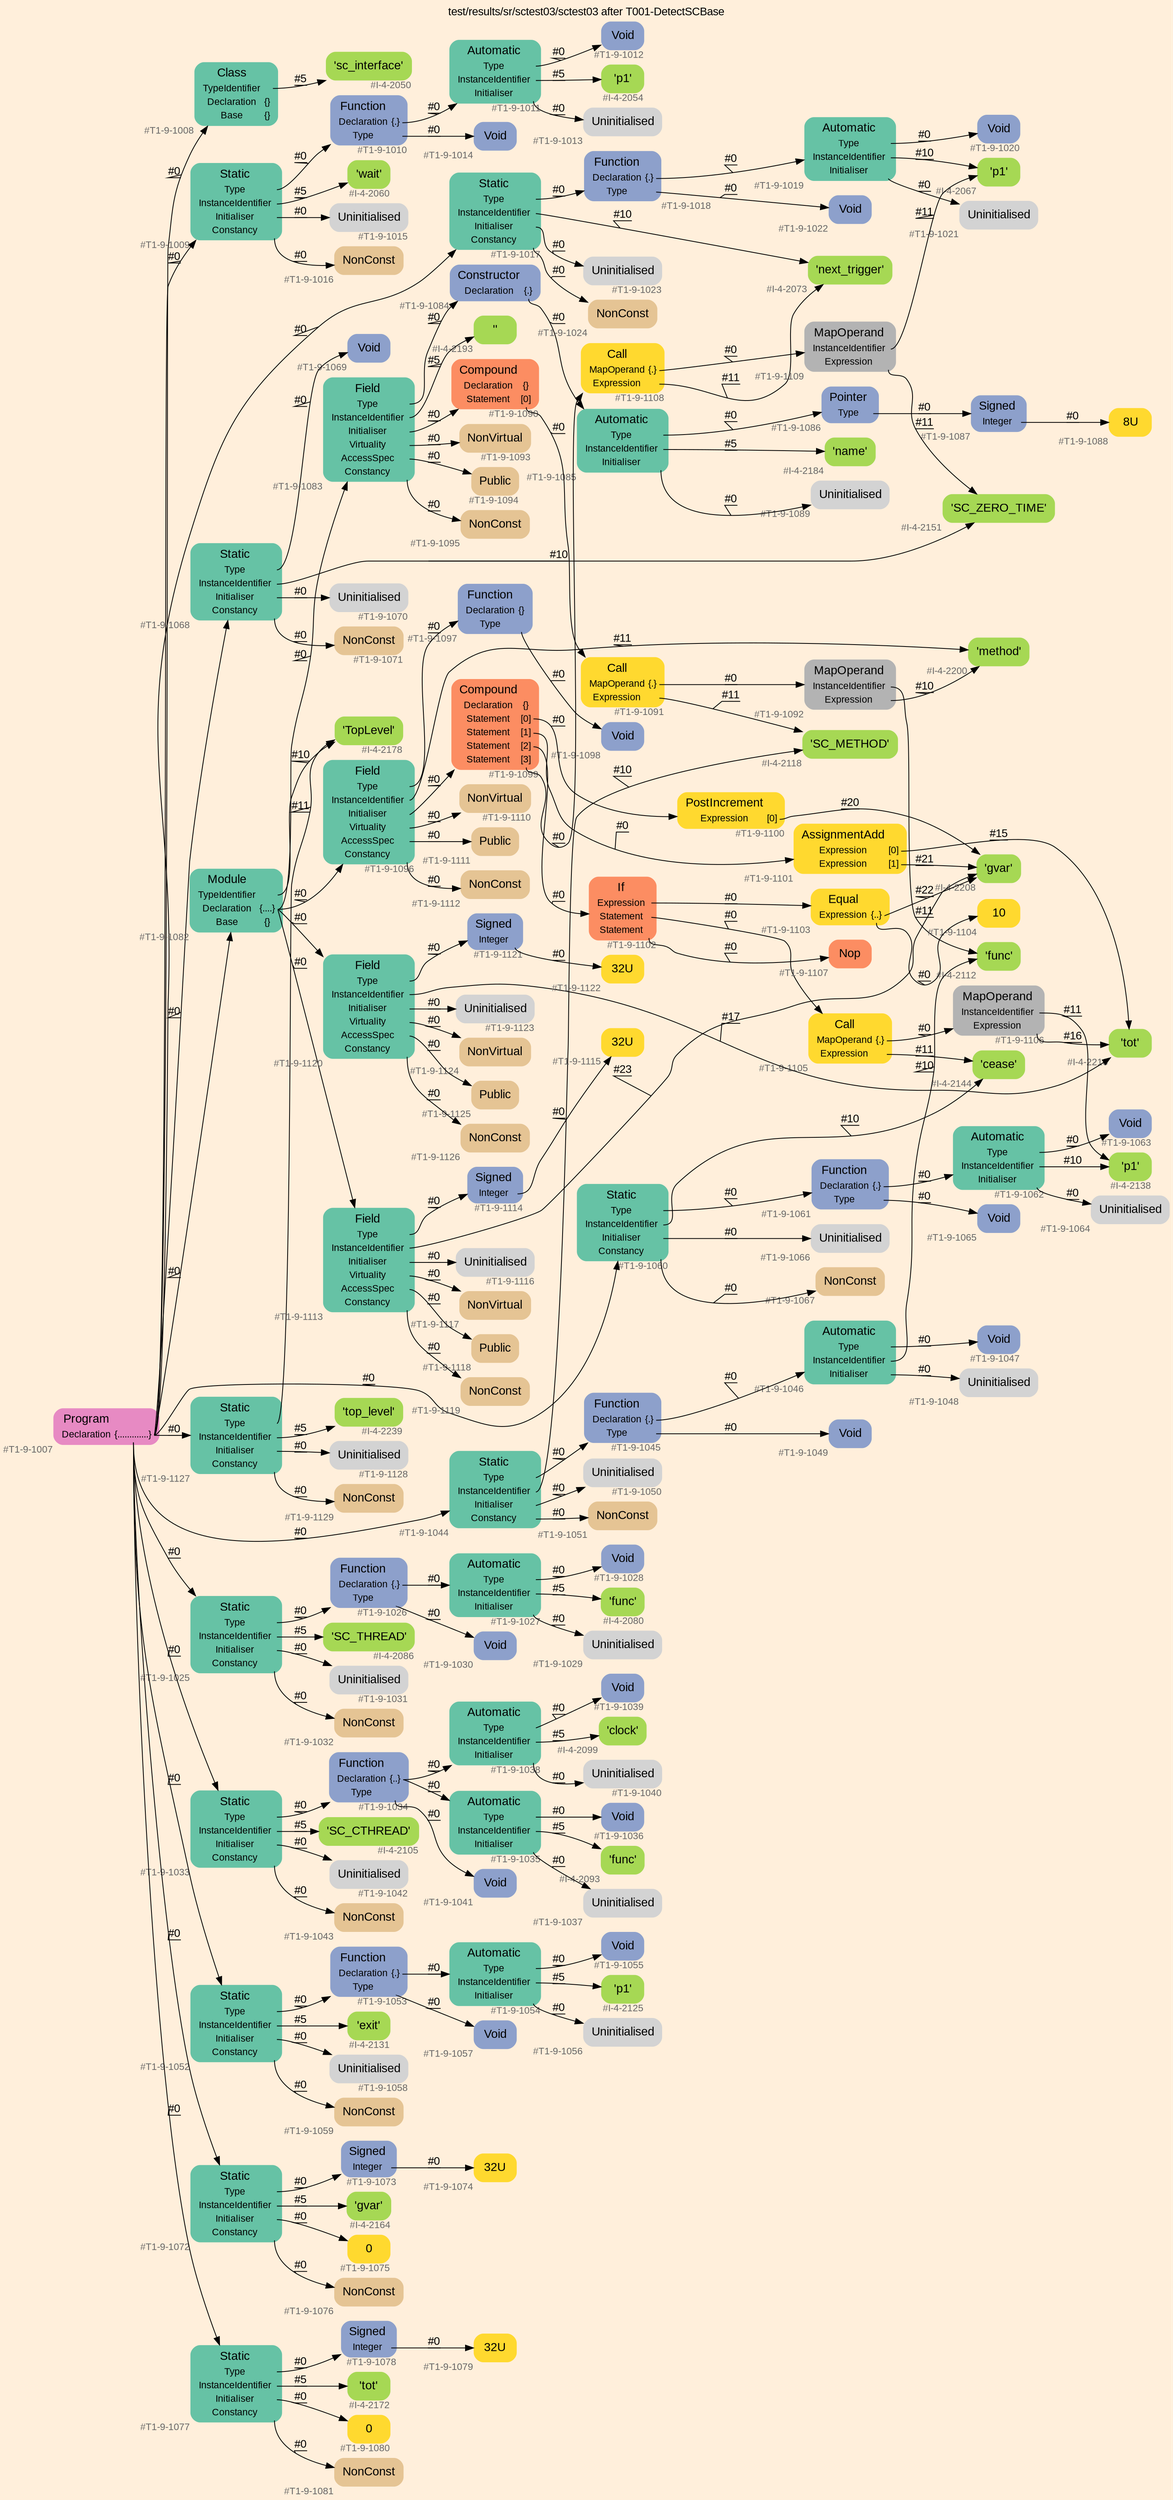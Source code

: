 digraph "test/results/sr/sctest03/sctest03 after T001-DetectSCBase" {
label = "test/results/sr/sctest03/sctest03 after T001-DetectSCBase"
labelloc = t
graph [
    rankdir = "LR"
    ranksep = 0.3
    bgcolor = antiquewhite1
    color = black
    fontcolor = black
    fontname = "Arial"
];
node [
    fontname = "Arial"
];
edge [
    fontname = "Arial"
];

// -------------------- node figure --------------------
// -------- block #T1-9-1007 ----------
"#T1-9-1007" [
    fillcolor = "/set28/4"
    xlabel = "#T1-9-1007"
    fontsize = "12"
    fontcolor = grey40
    shape = "plaintext"
    label = <<TABLE BORDER="0" CELLBORDER="0" CELLSPACING="0">
     <TR><TD><FONT COLOR="black" POINT-SIZE="15">Program</FONT></TD></TR>
     <TR><TD><FONT COLOR="black" POINT-SIZE="12">Declaration</FONT></TD><TD PORT="port0"><FONT COLOR="black" POINT-SIZE="12">{.............}</FONT></TD></TR>
    </TABLE>>
    style = "rounded,filled"
];

// -------- block #T1-9-1008 ----------
"#T1-9-1008" [
    fillcolor = "/set28/1"
    xlabel = "#T1-9-1008"
    fontsize = "12"
    fontcolor = grey40
    shape = "plaintext"
    label = <<TABLE BORDER="0" CELLBORDER="0" CELLSPACING="0">
     <TR><TD><FONT COLOR="black" POINT-SIZE="15">Class</FONT></TD></TR>
     <TR><TD><FONT COLOR="black" POINT-SIZE="12">TypeIdentifier</FONT></TD><TD PORT="port0"></TD></TR>
     <TR><TD><FONT COLOR="black" POINT-SIZE="12">Declaration</FONT></TD><TD PORT="port1"><FONT COLOR="black" POINT-SIZE="12">{}</FONT></TD></TR>
     <TR><TD><FONT COLOR="black" POINT-SIZE="12">Base</FONT></TD><TD PORT="port2"><FONT COLOR="black" POINT-SIZE="12">{}</FONT></TD></TR>
    </TABLE>>
    style = "rounded,filled"
];

// -------- block #I-4-2050 ----------
"#I-4-2050" [
    fillcolor = "/set28/5"
    xlabel = "#I-4-2050"
    fontsize = "12"
    fontcolor = grey40
    shape = "plaintext"
    label = <<TABLE BORDER="0" CELLBORDER="0" CELLSPACING="0">
     <TR><TD><FONT COLOR="black" POINT-SIZE="15">'sc_interface'</FONT></TD></TR>
    </TABLE>>
    style = "rounded,filled"
];

// -------- block #T1-9-1009 ----------
"#T1-9-1009" [
    fillcolor = "/set28/1"
    xlabel = "#T1-9-1009"
    fontsize = "12"
    fontcolor = grey40
    shape = "plaintext"
    label = <<TABLE BORDER="0" CELLBORDER="0" CELLSPACING="0">
     <TR><TD><FONT COLOR="black" POINT-SIZE="15">Static</FONT></TD></TR>
     <TR><TD><FONT COLOR="black" POINT-SIZE="12">Type</FONT></TD><TD PORT="port0"></TD></TR>
     <TR><TD><FONT COLOR="black" POINT-SIZE="12">InstanceIdentifier</FONT></TD><TD PORT="port1"></TD></TR>
     <TR><TD><FONT COLOR="black" POINT-SIZE="12">Initialiser</FONT></TD><TD PORT="port2"></TD></TR>
     <TR><TD><FONT COLOR="black" POINT-SIZE="12">Constancy</FONT></TD><TD PORT="port3"></TD></TR>
    </TABLE>>
    style = "rounded,filled"
];

// -------- block #T1-9-1010 ----------
"#T1-9-1010" [
    fillcolor = "/set28/3"
    xlabel = "#T1-9-1010"
    fontsize = "12"
    fontcolor = grey40
    shape = "plaintext"
    label = <<TABLE BORDER="0" CELLBORDER="0" CELLSPACING="0">
     <TR><TD><FONT COLOR="black" POINT-SIZE="15">Function</FONT></TD></TR>
     <TR><TD><FONT COLOR="black" POINT-SIZE="12">Declaration</FONT></TD><TD PORT="port0"><FONT COLOR="black" POINT-SIZE="12">{.}</FONT></TD></TR>
     <TR><TD><FONT COLOR="black" POINT-SIZE="12">Type</FONT></TD><TD PORT="port1"></TD></TR>
    </TABLE>>
    style = "rounded,filled"
];

// -------- block #T1-9-1011 ----------
"#T1-9-1011" [
    fillcolor = "/set28/1"
    xlabel = "#T1-9-1011"
    fontsize = "12"
    fontcolor = grey40
    shape = "plaintext"
    label = <<TABLE BORDER="0" CELLBORDER="0" CELLSPACING="0">
     <TR><TD><FONT COLOR="black" POINT-SIZE="15">Automatic</FONT></TD></TR>
     <TR><TD><FONT COLOR="black" POINT-SIZE="12">Type</FONT></TD><TD PORT="port0"></TD></TR>
     <TR><TD><FONT COLOR="black" POINT-SIZE="12">InstanceIdentifier</FONT></TD><TD PORT="port1"></TD></TR>
     <TR><TD><FONT COLOR="black" POINT-SIZE="12">Initialiser</FONT></TD><TD PORT="port2"></TD></TR>
    </TABLE>>
    style = "rounded,filled"
];

// -------- block #T1-9-1012 ----------
"#T1-9-1012" [
    fillcolor = "/set28/3"
    xlabel = "#T1-9-1012"
    fontsize = "12"
    fontcolor = grey40
    shape = "plaintext"
    label = <<TABLE BORDER="0" CELLBORDER="0" CELLSPACING="0">
     <TR><TD><FONT COLOR="black" POINT-SIZE="15">Void</FONT></TD></TR>
    </TABLE>>
    style = "rounded,filled"
];

// -------- block #I-4-2054 ----------
"#I-4-2054" [
    fillcolor = "/set28/5"
    xlabel = "#I-4-2054"
    fontsize = "12"
    fontcolor = grey40
    shape = "plaintext"
    label = <<TABLE BORDER="0" CELLBORDER="0" CELLSPACING="0">
     <TR><TD><FONT COLOR="black" POINT-SIZE="15">'p1'</FONT></TD></TR>
    </TABLE>>
    style = "rounded,filled"
];

// -------- block #T1-9-1013 ----------
"#T1-9-1013" [
    xlabel = "#T1-9-1013"
    fontsize = "12"
    fontcolor = grey40
    shape = "plaintext"
    label = <<TABLE BORDER="0" CELLBORDER="0" CELLSPACING="0">
     <TR><TD><FONT COLOR="black" POINT-SIZE="15">Uninitialised</FONT></TD></TR>
    </TABLE>>
    style = "rounded,filled"
];

// -------- block #T1-9-1014 ----------
"#T1-9-1014" [
    fillcolor = "/set28/3"
    xlabel = "#T1-9-1014"
    fontsize = "12"
    fontcolor = grey40
    shape = "plaintext"
    label = <<TABLE BORDER="0" CELLBORDER="0" CELLSPACING="0">
     <TR><TD><FONT COLOR="black" POINT-SIZE="15">Void</FONT></TD></TR>
    </TABLE>>
    style = "rounded,filled"
];

// -------- block #I-4-2060 ----------
"#I-4-2060" [
    fillcolor = "/set28/5"
    xlabel = "#I-4-2060"
    fontsize = "12"
    fontcolor = grey40
    shape = "plaintext"
    label = <<TABLE BORDER="0" CELLBORDER="0" CELLSPACING="0">
     <TR><TD><FONT COLOR="black" POINT-SIZE="15">'wait'</FONT></TD></TR>
    </TABLE>>
    style = "rounded,filled"
];

// -------- block #T1-9-1015 ----------
"#T1-9-1015" [
    xlabel = "#T1-9-1015"
    fontsize = "12"
    fontcolor = grey40
    shape = "plaintext"
    label = <<TABLE BORDER="0" CELLBORDER="0" CELLSPACING="0">
     <TR><TD><FONT COLOR="black" POINT-SIZE="15">Uninitialised</FONT></TD></TR>
    </TABLE>>
    style = "rounded,filled"
];

// -------- block #T1-9-1016 ----------
"#T1-9-1016" [
    fillcolor = "/set28/7"
    xlabel = "#T1-9-1016"
    fontsize = "12"
    fontcolor = grey40
    shape = "plaintext"
    label = <<TABLE BORDER="0" CELLBORDER="0" CELLSPACING="0">
     <TR><TD><FONT COLOR="black" POINT-SIZE="15">NonConst</FONT></TD></TR>
    </TABLE>>
    style = "rounded,filled"
];

// -------- block #T1-9-1017 ----------
"#T1-9-1017" [
    fillcolor = "/set28/1"
    xlabel = "#T1-9-1017"
    fontsize = "12"
    fontcolor = grey40
    shape = "plaintext"
    label = <<TABLE BORDER="0" CELLBORDER="0" CELLSPACING="0">
     <TR><TD><FONT COLOR="black" POINT-SIZE="15">Static</FONT></TD></TR>
     <TR><TD><FONT COLOR="black" POINT-SIZE="12">Type</FONT></TD><TD PORT="port0"></TD></TR>
     <TR><TD><FONT COLOR="black" POINT-SIZE="12">InstanceIdentifier</FONT></TD><TD PORT="port1"></TD></TR>
     <TR><TD><FONT COLOR="black" POINT-SIZE="12">Initialiser</FONT></TD><TD PORT="port2"></TD></TR>
     <TR><TD><FONT COLOR="black" POINT-SIZE="12">Constancy</FONT></TD><TD PORT="port3"></TD></TR>
    </TABLE>>
    style = "rounded,filled"
];

// -------- block #T1-9-1018 ----------
"#T1-9-1018" [
    fillcolor = "/set28/3"
    xlabel = "#T1-9-1018"
    fontsize = "12"
    fontcolor = grey40
    shape = "plaintext"
    label = <<TABLE BORDER="0" CELLBORDER="0" CELLSPACING="0">
     <TR><TD><FONT COLOR="black" POINT-SIZE="15">Function</FONT></TD></TR>
     <TR><TD><FONT COLOR="black" POINT-SIZE="12">Declaration</FONT></TD><TD PORT="port0"><FONT COLOR="black" POINT-SIZE="12">{.}</FONT></TD></TR>
     <TR><TD><FONT COLOR="black" POINT-SIZE="12">Type</FONT></TD><TD PORT="port1"></TD></TR>
    </TABLE>>
    style = "rounded,filled"
];

// -------- block #T1-9-1019 ----------
"#T1-9-1019" [
    fillcolor = "/set28/1"
    xlabel = "#T1-9-1019"
    fontsize = "12"
    fontcolor = grey40
    shape = "plaintext"
    label = <<TABLE BORDER="0" CELLBORDER="0" CELLSPACING="0">
     <TR><TD><FONT COLOR="black" POINT-SIZE="15">Automatic</FONT></TD></TR>
     <TR><TD><FONT COLOR="black" POINT-SIZE="12">Type</FONT></TD><TD PORT="port0"></TD></TR>
     <TR><TD><FONT COLOR="black" POINT-SIZE="12">InstanceIdentifier</FONT></TD><TD PORT="port1"></TD></TR>
     <TR><TD><FONT COLOR="black" POINT-SIZE="12">Initialiser</FONT></TD><TD PORT="port2"></TD></TR>
    </TABLE>>
    style = "rounded,filled"
];

// -------- block #T1-9-1020 ----------
"#T1-9-1020" [
    fillcolor = "/set28/3"
    xlabel = "#T1-9-1020"
    fontsize = "12"
    fontcolor = grey40
    shape = "plaintext"
    label = <<TABLE BORDER="0" CELLBORDER="0" CELLSPACING="0">
     <TR><TD><FONT COLOR="black" POINT-SIZE="15">Void</FONT></TD></TR>
    </TABLE>>
    style = "rounded,filled"
];

// -------- block #I-4-2067 ----------
"#I-4-2067" [
    fillcolor = "/set28/5"
    xlabel = "#I-4-2067"
    fontsize = "12"
    fontcolor = grey40
    shape = "plaintext"
    label = <<TABLE BORDER="0" CELLBORDER="0" CELLSPACING="0">
     <TR><TD><FONT COLOR="black" POINT-SIZE="15">'p1'</FONT></TD></TR>
    </TABLE>>
    style = "rounded,filled"
];

// -------- block #T1-9-1021 ----------
"#T1-9-1021" [
    xlabel = "#T1-9-1021"
    fontsize = "12"
    fontcolor = grey40
    shape = "plaintext"
    label = <<TABLE BORDER="0" CELLBORDER="0" CELLSPACING="0">
     <TR><TD><FONT COLOR="black" POINT-SIZE="15">Uninitialised</FONT></TD></TR>
    </TABLE>>
    style = "rounded,filled"
];

// -------- block #T1-9-1022 ----------
"#T1-9-1022" [
    fillcolor = "/set28/3"
    xlabel = "#T1-9-1022"
    fontsize = "12"
    fontcolor = grey40
    shape = "plaintext"
    label = <<TABLE BORDER="0" CELLBORDER="0" CELLSPACING="0">
     <TR><TD><FONT COLOR="black" POINT-SIZE="15">Void</FONT></TD></TR>
    </TABLE>>
    style = "rounded,filled"
];

// -------- block #I-4-2073 ----------
"#I-4-2073" [
    fillcolor = "/set28/5"
    xlabel = "#I-4-2073"
    fontsize = "12"
    fontcolor = grey40
    shape = "plaintext"
    label = <<TABLE BORDER="0" CELLBORDER="0" CELLSPACING="0">
     <TR><TD><FONT COLOR="black" POINT-SIZE="15">'next_trigger'</FONT></TD></TR>
    </TABLE>>
    style = "rounded,filled"
];

// -------- block #T1-9-1023 ----------
"#T1-9-1023" [
    xlabel = "#T1-9-1023"
    fontsize = "12"
    fontcolor = grey40
    shape = "plaintext"
    label = <<TABLE BORDER="0" CELLBORDER="0" CELLSPACING="0">
     <TR><TD><FONT COLOR="black" POINT-SIZE="15">Uninitialised</FONT></TD></TR>
    </TABLE>>
    style = "rounded,filled"
];

// -------- block #T1-9-1024 ----------
"#T1-9-1024" [
    fillcolor = "/set28/7"
    xlabel = "#T1-9-1024"
    fontsize = "12"
    fontcolor = grey40
    shape = "plaintext"
    label = <<TABLE BORDER="0" CELLBORDER="0" CELLSPACING="0">
     <TR><TD><FONT COLOR="black" POINT-SIZE="15">NonConst</FONT></TD></TR>
    </TABLE>>
    style = "rounded,filled"
];

// -------- block #T1-9-1025 ----------
"#T1-9-1025" [
    fillcolor = "/set28/1"
    xlabel = "#T1-9-1025"
    fontsize = "12"
    fontcolor = grey40
    shape = "plaintext"
    label = <<TABLE BORDER="0" CELLBORDER="0" CELLSPACING="0">
     <TR><TD><FONT COLOR="black" POINT-SIZE="15">Static</FONT></TD></TR>
     <TR><TD><FONT COLOR="black" POINT-SIZE="12">Type</FONT></TD><TD PORT="port0"></TD></TR>
     <TR><TD><FONT COLOR="black" POINT-SIZE="12">InstanceIdentifier</FONT></TD><TD PORT="port1"></TD></TR>
     <TR><TD><FONT COLOR="black" POINT-SIZE="12">Initialiser</FONT></TD><TD PORT="port2"></TD></TR>
     <TR><TD><FONT COLOR="black" POINT-SIZE="12">Constancy</FONT></TD><TD PORT="port3"></TD></TR>
    </TABLE>>
    style = "rounded,filled"
];

// -------- block #T1-9-1026 ----------
"#T1-9-1026" [
    fillcolor = "/set28/3"
    xlabel = "#T1-9-1026"
    fontsize = "12"
    fontcolor = grey40
    shape = "plaintext"
    label = <<TABLE BORDER="0" CELLBORDER="0" CELLSPACING="0">
     <TR><TD><FONT COLOR="black" POINT-SIZE="15">Function</FONT></TD></TR>
     <TR><TD><FONT COLOR="black" POINT-SIZE="12">Declaration</FONT></TD><TD PORT="port0"><FONT COLOR="black" POINT-SIZE="12">{.}</FONT></TD></TR>
     <TR><TD><FONT COLOR="black" POINT-SIZE="12">Type</FONT></TD><TD PORT="port1"></TD></TR>
    </TABLE>>
    style = "rounded,filled"
];

// -------- block #T1-9-1027 ----------
"#T1-9-1027" [
    fillcolor = "/set28/1"
    xlabel = "#T1-9-1027"
    fontsize = "12"
    fontcolor = grey40
    shape = "plaintext"
    label = <<TABLE BORDER="0" CELLBORDER="0" CELLSPACING="0">
     <TR><TD><FONT COLOR="black" POINT-SIZE="15">Automatic</FONT></TD></TR>
     <TR><TD><FONT COLOR="black" POINT-SIZE="12">Type</FONT></TD><TD PORT="port0"></TD></TR>
     <TR><TD><FONT COLOR="black" POINT-SIZE="12">InstanceIdentifier</FONT></TD><TD PORT="port1"></TD></TR>
     <TR><TD><FONT COLOR="black" POINT-SIZE="12">Initialiser</FONT></TD><TD PORT="port2"></TD></TR>
    </TABLE>>
    style = "rounded,filled"
];

// -------- block #T1-9-1028 ----------
"#T1-9-1028" [
    fillcolor = "/set28/3"
    xlabel = "#T1-9-1028"
    fontsize = "12"
    fontcolor = grey40
    shape = "plaintext"
    label = <<TABLE BORDER="0" CELLBORDER="0" CELLSPACING="0">
     <TR><TD><FONT COLOR="black" POINT-SIZE="15">Void</FONT></TD></TR>
    </TABLE>>
    style = "rounded,filled"
];

// -------- block #I-4-2080 ----------
"#I-4-2080" [
    fillcolor = "/set28/5"
    xlabel = "#I-4-2080"
    fontsize = "12"
    fontcolor = grey40
    shape = "plaintext"
    label = <<TABLE BORDER="0" CELLBORDER="0" CELLSPACING="0">
     <TR><TD><FONT COLOR="black" POINT-SIZE="15">'func'</FONT></TD></TR>
    </TABLE>>
    style = "rounded,filled"
];

// -------- block #T1-9-1029 ----------
"#T1-9-1029" [
    xlabel = "#T1-9-1029"
    fontsize = "12"
    fontcolor = grey40
    shape = "plaintext"
    label = <<TABLE BORDER="0" CELLBORDER="0" CELLSPACING="0">
     <TR><TD><FONT COLOR="black" POINT-SIZE="15">Uninitialised</FONT></TD></TR>
    </TABLE>>
    style = "rounded,filled"
];

// -------- block #T1-9-1030 ----------
"#T1-9-1030" [
    fillcolor = "/set28/3"
    xlabel = "#T1-9-1030"
    fontsize = "12"
    fontcolor = grey40
    shape = "plaintext"
    label = <<TABLE BORDER="0" CELLBORDER="0" CELLSPACING="0">
     <TR><TD><FONT COLOR="black" POINT-SIZE="15">Void</FONT></TD></TR>
    </TABLE>>
    style = "rounded,filled"
];

// -------- block #I-4-2086 ----------
"#I-4-2086" [
    fillcolor = "/set28/5"
    xlabel = "#I-4-2086"
    fontsize = "12"
    fontcolor = grey40
    shape = "plaintext"
    label = <<TABLE BORDER="0" CELLBORDER="0" CELLSPACING="0">
     <TR><TD><FONT COLOR="black" POINT-SIZE="15">'SC_THREAD'</FONT></TD></TR>
    </TABLE>>
    style = "rounded,filled"
];

// -------- block #T1-9-1031 ----------
"#T1-9-1031" [
    xlabel = "#T1-9-1031"
    fontsize = "12"
    fontcolor = grey40
    shape = "plaintext"
    label = <<TABLE BORDER="0" CELLBORDER="0" CELLSPACING="0">
     <TR><TD><FONT COLOR="black" POINT-SIZE="15">Uninitialised</FONT></TD></TR>
    </TABLE>>
    style = "rounded,filled"
];

// -------- block #T1-9-1032 ----------
"#T1-9-1032" [
    fillcolor = "/set28/7"
    xlabel = "#T1-9-1032"
    fontsize = "12"
    fontcolor = grey40
    shape = "plaintext"
    label = <<TABLE BORDER="0" CELLBORDER="0" CELLSPACING="0">
     <TR><TD><FONT COLOR="black" POINT-SIZE="15">NonConst</FONT></TD></TR>
    </TABLE>>
    style = "rounded,filled"
];

// -------- block #T1-9-1033 ----------
"#T1-9-1033" [
    fillcolor = "/set28/1"
    xlabel = "#T1-9-1033"
    fontsize = "12"
    fontcolor = grey40
    shape = "plaintext"
    label = <<TABLE BORDER="0" CELLBORDER="0" CELLSPACING="0">
     <TR><TD><FONT COLOR="black" POINT-SIZE="15">Static</FONT></TD></TR>
     <TR><TD><FONT COLOR="black" POINT-SIZE="12">Type</FONT></TD><TD PORT="port0"></TD></TR>
     <TR><TD><FONT COLOR="black" POINT-SIZE="12">InstanceIdentifier</FONT></TD><TD PORT="port1"></TD></TR>
     <TR><TD><FONT COLOR="black" POINT-SIZE="12">Initialiser</FONT></TD><TD PORT="port2"></TD></TR>
     <TR><TD><FONT COLOR="black" POINT-SIZE="12">Constancy</FONT></TD><TD PORT="port3"></TD></TR>
    </TABLE>>
    style = "rounded,filled"
];

// -------- block #T1-9-1034 ----------
"#T1-9-1034" [
    fillcolor = "/set28/3"
    xlabel = "#T1-9-1034"
    fontsize = "12"
    fontcolor = grey40
    shape = "plaintext"
    label = <<TABLE BORDER="0" CELLBORDER="0" CELLSPACING="0">
     <TR><TD><FONT COLOR="black" POINT-SIZE="15">Function</FONT></TD></TR>
     <TR><TD><FONT COLOR="black" POINT-SIZE="12">Declaration</FONT></TD><TD PORT="port0"><FONT COLOR="black" POINT-SIZE="12">{..}</FONT></TD></TR>
     <TR><TD><FONT COLOR="black" POINT-SIZE="12">Type</FONT></TD><TD PORT="port1"></TD></TR>
    </TABLE>>
    style = "rounded,filled"
];

// -------- block #T1-9-1035 ----------
"#T1-9-1035" [
    fillcolor = "/set28/1"
    xlabel = "#T1-9-1035"
    fontsize = "12"
    fontcolor = grey40
    shape = "plaintext"
    label = <<TABLE BORDER="0" CELLBORDER="0" CELLSPACING="0">
     <TR><TD><FONT COLOR="black" POINT-SIZE="15">Automatic</FONT></TD></TR>
     <TR><TD><FONT COLOR="black" POINT-SIZE="12">Type</FONT></TD><TD PORT="port0"></TD></TR>
     <TR><TD><FONT COLOR="black" POINT-SIZE="12">InstanceIdentifier</FONT></TD><TD PORT="port1"></TD></TR>
     <TR><TD><FONT COLOR="black" POINT-SIZE="12">Initialiser</FONT></TD><TD PORT="port2"></TD></TR>
    </TABLE>>
    style = "rounded,filled"
];

// -------- block #T1-9-1036 ----------
"#T1-9-1036" [
    fillcolor = "/set28/3"
    xlabel = "#T1-9-1036"
    fontsize = "12"
    fontcolor = grey40
    shape = "plaintext"
    label = <<TABLE BORDER="0" CELLBORDER="0" CELLSPACING="0">
     <TR><TD><FONT COLOR="black" POINT-SIZE="15">Void</FONT></TD></TR>
    </TABLE>>
    style = "rounded,filled"
];

// -------- block #I-4-2093 ----------
"#I-4-2093" [
    fillcolor = "/set28/5"
    xlabel = "#I-4-2093"
    fontsize = "12"
    fontcolor = grey40
    shape = "plaintext"
    label = <<TABLE BORDER="0" CELLBORDER="0" CELLSPACING="0">
     <TR><TD><FONT COLOR="black" POINT-SIZE="15">'func'</FONT></TD></TR>
    </TABLE>>
    style = "rounded,filled"
];

// -------- block #T1-9-1037 ----------
"#T1-9-1037" [
    xlabel = "#T1-9-1037"
    fontsize = "12"
    fontcolor = grey40
    shape = "plaintext"
    label = <<TABLE BORDER="0" CELLBORDER="0" CELLSPACING="0">
     <TR><TD><FONT COLOR="black" POINT-SIZE="15">Uninitialised</FONT></TD></TR>
    </TABLE>>
    style = "rounded,filled"
];

// -------- block #T1-9-1038 ----------
"#T1-9-1038" [
    fillcolor = "/set28/1"
    xlabel = "#T1-9-1038"
    fontsize = "12"
    fontcolor = grey40
    shape = "plaintext"
    label = <<TABLE BORDER="0" CELLBORDER="0" CELLSPACING="0">
     <TR><TD><FONT COLOR="black" POINT-SIZE="15">Automatic</FONT></TD></TR>
     <TR><TD><FONT COLOR="black" POINT-SIZE="12">Type</FONT></TD><TD PORT="port0"></TD></TR>
     <TR><TD><FONT COLOR="black" POINT-SIZE="12">InstanceIdentifier</FONT></TD><TD PORT="port1"></TD></TR>
     <TR><TD><FONT COLOR="black" POINT-SIZE="12">Initialiser</FONT></TD><TD PORT="port2"></TD></TR>
    </TABLE>>
    style = "rounded,filled"
];

// -------- block #T1-9-1039 ----------
"#T1-9-1039" [
    fillcolor = "/set28/3"
    xlabel = "#T1-9-1039"
    fontsize = "12"
    fontcolor = grey40
    shape = "plaintext"
    label = <<TABLE BORDER="0" CELLBORDER="0" CELLSPACING="0">
     <TR><TD><FONT COLOR="black" POINT-SIZE="15">Void</FONT></TD></TR>
    </TABLE>>
    style = "rounded,filled"
];

// -------- block #I-4-2099 ----------
"#I-4-2099" [
    fillcolor = "/set28/5"
    xlabel = "#I-4-2099"
    fontsize = "12"
    fontcolor = grey40
    shape = "plaintext"
    label = <<TABLE BORDER="0" CELLBORDER="0" CELLSPACING="0">
     <TR><TD><FONT COLOR="black" POINT-SIZE="15">'clock'</FONT></TD></TR>
    </TABLE>>
    style = "rounded,filled"
];

// -------- block #T1-9-1040 ----------
"#T1-9-1040" [
    xlabel = "#T1-9-1040"
    fontsize = "12"
    fontcolor = grey40
    shape = "plaintext"
    label = <<TABLE BORDER="0" CELLBORDER="0" CELLSPACING="0">
     <TR><TD><FONT COLOR="black" POINT-SIZE="15">Uninitialised</FONT></TD></TR>
    </TABLE>>
    style = "rounded,filled"
];

// -------- block #T1-9-1041 ----------
"#T1-9-1041" [
    fillcolor = "/set28/3"
    xlabel = "#T1-9-1041"
    fontsize = "12"
    fontcolor = grey40
    shape = "plaintext"
    label = <<TABLE BORDER="0" CELLBORDER="0" CELLSPACING="0">
     <TR><TD><FONT COLOR="black" POINT-SIZE="15">Void</FONT></TD></TR>
    </TABLE>>
    style = "rounded,filled"
];

// -------- block #I-4-2105 ----------
"#I-4-2105" [
    fillcolor = "/set28/5"
    xlabel = "#I-4-2105"
    fontsize = "12"
    fontcolor = grey40
    shape = "plaintext"
    label = <<TABLE BORDER="0" CELLBORDER="0" CELLSPACING="0">
     <TR><TD><FONT COLOR="black" POINT-SIZE="15">'SC_CTHREAD'</FONT></TD></TR>
    </TABLE>>
    style = "rounded,filled"
];

// -------- block #T1-9-1042 ----------
"#T1-9-1042" [
    xlabel = "#T1-9-1042"
    fontsize = "12"
    fontcolor = grey40
    shape = "plaintext"
    label = <<TABLE BORDER="0" CELLBORDER="0" CELLSPACING="0">
     <TR><TD><FONT COLOR="black" POINT-SIZE="15">Uninitialised</FONT></TD></TR>
    </TABLE>>
    style = "rounded,filled"
];

// -------- block #T1-9-1043 ----------
"#T1-9-1043" [
    fillcolor = "/set28/7"
    xlabel = "#T1-9-1043"
    fontsize = "12"
    fontcolor = grey40
    shape = "plaintext"
    label = <<TABLE BORDER="0" CELLBORDER="0" CELLSPACING="0">
     <TR><TD><FONT COLOR="black" POINT-SIZE="15">NonConst</FONT></TD></TR>
    </TABLE>>
    style = "rounded,filled"
];

// -------- block #T1-9-1044 ----------
"#T1-9-1044" [
    fillcolor = "/set28/1"
    xlabel = "#T1-9-1044"
    fontsize = "12"
    fontcolor = grey40
    shape = "plaintext"
    label = <<TABLE BORDER="0" CELLBORDER="0" CELLSPACING="0">
     <TR><TD><FONT COLOR="black" POINT-SIZE="15">Static</FONT></TD></TR>
     <TR><TD><FONT COLOR="black" POINT-SIZE="12">Type</FONT></TD><TD PORT="port0"></TD></TR>
     <TR><TD><FONT COLOR="black" POINT-SIZE="12">InstanceIdentifier</FONT></TD><TD PORT="port1"></TD></TR>
     <TR><TD><FONT COLOR="black" POINT-SIZE="12">Initialiser</FONT></TD><TD PORT="port2"></TD></TR>
     <TR><TD><FONT COLOR="black" POINT-SIZE="12">Constancy</FONT></TD><TD PORT="port3"></TD></TR>
    </TABLE>>
    style = "rounded,filled"
];

// -------- block #T1-9-1045 ----------
"#T1-9-1045" [
    fillcolor = "/set28/3"
    xlabel = "#T1-9-1045"
    fontsize = "12"
    fontcolor = grey40
    shape = "plaintext"
    label = <<TABLE BORDER="0" CELLBORDER="0" CELLSPACING="0">
     <TR><TD><FONT COLOR="black" POINT-SIZE="15">Function</FONT></TD></TR>
     <TR><TD><FONT COLOR="black" POINT-SIZE="12">Declaration</FONT></TD><TD PORT="port0"><FONT COLOR="black" POINT-SIZE="12">{.}</FONT></TD></TR>
     <TR><TD><FONT COLOR="black" POINT-SIZE="12">Type</FONT></TD><TD PORT="port1"></TD></TR>
    </TABLE>>
    style = "rounded,filled"
];

// -------- block #T1-9-1046 ----------
"#T1-9-1046" [
    fillcolor = "/set28/1"
    xlabel = "#T1-9-1046"
    fontsize = "12"
    fontcolor = grey40
    shape = "plaintext"
    label = <<TABLE BORDER="0" CELLBORDER="0" CELLSPACING="0">
     <TR><TD><FONT COLOR="black" POINT-SIZE="15">Automatic</FONT></TD></TR>
     <TR><TD><FONT COLOR="black" POINT-SIZE="12">Type</FONT></TD><TD PORT="port0"></TD></TR>
     <TR><TD><FONT COLOR="black" POINT-SIZE="12">InstanceIdentifier</FONT></TD><TD PORT="port1"></TD></TR>
     <TR><TD><FONT COLOR="black" POINT-SIZE="12">Initialiser</FONT></TD><TD PORT="port2"></TD></TR>
    </TABLE>>
    style = "rounded,filled"
];

// -------- block #T1-9-1047 ----------
"#T1-9-1047" [
    fillcolor = "/set28/3"
    xlabel = "#T1-9-1047"
    fontsize = "12"
    fontcolor = grey40
    shape = "plaintext"
    label = <<TABLE BORDER="0" CELLBORDER="0" CELLSPACING="0">
     <TR><TD><FONT COLOR="black" POINT-SIZE="15">Void</FONT></TD></TR>
    </TABLE>>
    style = "rounded,filled"
];

// -------- block #I-4-2112 ----------
"#I-4-2112" [
    fillcolor = "/set28/5"
    xlabel = "#I-4-2112"
    fontsize = "12"
    fontcolor = grey40
    shape = "plaintext"
    label = <<TABLE BORDER="0" CELLBORDER="0" CELLSPACING="0">
     <TR><TD><FONT COLOR="black" POINT-SIZE="15">'func'</FONT></TD></TR>
    </TABLE>>
    style = "rounded,filled"
];

// -------- block #T1-9-1048 ----------
"#T1-9-1048" [
    xlabel = "#T1-9-1048"
    fontsize = "12"
    fontcolor = grey40
    shape = "plaintext"
    label = <<TABLE BORDER="0" CELLBORDER="0" CELLSPACING="0">
     <TR><TD><FONT COLOR="black" POINT-SIZE="15">Uninitialised</FONT></TD></TR>
    </TABLE>>
    style = "rounded,filled"
];

// -------- block #T1-9-1049 ----------
"#T1-9-1049" [
    fillcolor = "/set28/3"
    xlabel = "#T1-9-1049"
    fontsize = "12"
    fontcolor = grey40
    shape = "plaintext"
    label = <<TABLE BORDER="0" CELLBORDER="0" CELLSPACING="0">
     <TR><TD><FONT COLOR="black" POINT-SIZE="15">Void</FONT></TD></TR>
    </TABLE>>
    style = "rounded,filled"
];

// -------- block #I-4-2118 ----------
"#I-4-2118" [
    fillcolor = "/set28/5"
    xlabel = "#I-4-2118"
    fontsize = "12"
    fontcolor = grey40
    shape = "plaintext"
    label = <<TABLE BORDER="0" CELLBORDER="0" CELLSPACING="0">
     <TR><TD><FONT COLOR="black" POINT-SIZE="15">'SC_METHOD'</FONT></TD></TR>
    </TABLE>>
    style = "rounded,filled"
];

// -------- block #T1-9-1050 ----------
"#T1-9-1050" [
    xlabel = "#T1-9-1050"
    fontsize = "12"
    fontcolor = grey40
    shape = "plaintext"
    label = <<TABLE BORDER="0" CELLBORDER="0" CELLSPACING="0">
     <TR><TD><FONT COLOR="black" POINT-SIZE="15">Uninitialised</FONT></TD></TR>
    </TABLE>>
    style = "rounded,filled"
];

// -------- block #T1-9-1051 ----------
"#T1-9-1051" [
    fillcolor = "/set28/7"
    xlabel = "#T1-9-1051"
    fontsize = "12"
    fontcolor = grey40
    shape = "plaintext"
    label = <<TABLE BORDER="0" CELLBORDER="0" CELLSPACING="0">
     <TR><TD><FONT COLOR="black" POINT-SIZE="15">NonConst</FONT></TD></TR>
    </TABLE>>
    style = "rounded,filled"
];

// -------- block #T1-9-1052 ----------
"#T1-9-1052" [
    fillcolor = "/set28/1"
    xlabel = "#T1-9-1052"
    fontsize = "12"
    fontcolor = grey40
    shape = "plaintext"
    label = <<TABLE BORDER="0" CELLBORDER="0" CELLSPACING="0">
     <TR><TD><FONT COLOR="black" POINT-SIZE="15">Static</FONT></TD></TR>
     <TR><TD><FONT COLOR="black" POINT-SIZE="12">Type</FONT></TD><TD PORT="port0"></TD></TR>
     <TR><TD><FONT COLOR="black" POINT-SIZE="12">InstanceIdentifier</FONT></TD><TD PORT="port1"></TD></TR>
     <TR><TD><FONT COLOR="black" POINT-SIZE="12">Initialiser</FONT></TD><TD PORT="port2"></TD></TR>
     <TR><TD><FONT COLOR="black" POINT-SIZE="12">Constancy</FONT></TD><TD PORT="port3"></TD></TR>
    </TABLE>>
    style = "rounded,filled"
];

// -------- block #T1-9-1053 ----------
"#T1-9-1053" [
    fillcolor = "/set28/3"
    xlabel = "#T1-9-1053"
    fontsize = "12"
    fontcolor = grey40
    shape = "plaintext"
    label = <<TABLE BORDER="0" CELLBORDER="0" CELLSPACING="0">
     <TR><TD><FONT COLOR="black" POINT-SIZE="15">Function</FONT></TD></TR>
     <TR><TD><FONT COLOR="black" POINT-SIZE="12">Declaration</FONT></TD><TD PORT="port0"><FONT COLOR="black" POINT-SIZE="12">{.}</FONT></TD></TR>
     <TR><TD><FONT COLOR="black" POINT-SIZE="12">Type</FONT></TD><TD PORT="port1"></TD></TR>
    </TABLE>>
    style = "rounded,filled"
];

// -------- block #T1-9-1054 ----------
"#T1-9-1054" [
    fillcolor = "/set28/1"
    xlabel = "#T1-9-1054"
    fontsize = "12"
    fontcolor = grey40
    shape = "plaintext"
    label = <<TABLE BORDER="0" CELLBORDER="0" CELLSPACING="0">
     <TR><TD><FONT COLOR="black" POINT-SIZE="15">Automatic</FONT></TD></TR>
     <TR><TD><FONT COLOR="black" POINT-SIZE="12">Type</FONT></TD><TD PORT="port0"></TD></TR>
     <TR><TD><FONT COLOR="black" POINT-SIZE="12">InstanceIdentifier</FONT></TD><TD PORT="port1"></TD></TR>
     <TR><TD><FONT COLOR="black" POINT-SIZE="12">Initialiser</FONT></TD><TD PORT="port2"></TD></TR>
    </TABLE>>
    style = "rounded,filled"
];

// -------- block #T1-9-1055 ----------
"#T1-9-1055" [
    fillcolor = "/set28/3"
    xlabel = "#T1-9-1055"
    fontsize = "12"
    fontcolor = grey40
    shape = "plaintext"
    label = <<TABLE BORDER="0" CELLBORDER="0" CELLSPACING="0">
     <TR><TD><FONT COLOR="black" POINT-SIZE="15">Void</FONT></TD></TR>
    </TABLE>>
    style = "rounded,filled"
];

// -------- block #I-4-2125 ----------
"#I-4-2125" [
    fillcolor = "/set28/5"
    xlabel = "#I-4-2125"
    fontsize = "12"
    fontcolor = grey40
    shape = "plaintext"
    label = <<TABLE BORDER="0" CELLBORDER="0" CELLSPACING="0">
     <TR><TD><FONT COLOR="black" POINT-SIZE="15">'p1'</FONT></TD></TR>
    </TABLE>>
    style = "rounded,filled"
];

// -------- block #T1-9-1056 ----------
"#T1-9-1056" [
    xlabel = "#T1-9-1056"
    fontsize = "12"
    fontcolor = grey40
    shape = "plaintext"
    label = <<TABLE BORDER="0" CELLBORDER="0" CELLSPACING="0">
     <TR><TD><FONT COLOR="black" POINT-SIZE="15">Uninitialised</FONT></TD></TR>
    </TABLE>>
    style = "rounded,filled"
];

// -------- block #T1-9-1057 ----------
"#T1-9-1057" [
    fillcolor = "/set28/3"
    xlabel = "#T1-9-1057"
    fontsize = "12"
    fontcolor = grey40
    shape = "plaintext"
    label = <<TABLE BORDER="0" CELLBORDER="0" CELLSPACING="0">
     <TR><TD><FONT COLOR="black" POINT-SIZE="15">Void</FONT></TD></TR>
    </TABLE>>
    style = "rounded,filled"
];

// -------- block #I-4-2131 ----------
"#I-4-2131" [
    fillcolor = "/set28/5"
    xlabel = "#I-4-2131"
    fontsize = "12"
    fontcolor = grey40
    shape = "plaintext"
    label = <<TABLE BORDER="0" CELLBORDER="0" CELLSPACING="0">
     <TR><TD><FONT COLOR="black" POINT-SIZE="15">'exit'</FONT></TD></TR>
    </TABLE>>
    style = "rounded,filled"
];

// -------- block #T1-9-1058 ----------
"#T1-9-1058" [
    xlabel = "#T1-9-1058"
    fontsize = "12"
    fontcolor = grey40
    shape = "plaintext"
    label = <<TABLE BORDER="0" CELLBORDER="0" CELLSPACING="0">
     <TR><TD><FONT COLOR="black" POINT-SIZE="15">Uninitialised</FONT></TD></TR>
    </TABLE>>
    style = "rounded,filled"
];

// -------- block #T1-9-1059 ----------
"#T1-9-1059" [
    fillcolor = "/set28/7"
    xlabel = "#T1-9-1059"
    fontsize = "12"
    fontcolor = grey40
    shape = "plaintext"
    label = <<TABLE BORDER="0" CELLBORDER="0" CELLSPACING="0">
     <TR><TD><FONT COLOR="black" POINT-SIZE="15">NonConst</FONT></TD></TR>
    </TABLE>>
    style = "rounded,filled"
];

// -------- block #T1-9-1060 ----------
"#T1-9-1060" [
    fillcolor = "/set28/1"
    xlabel = "#T1-9-1060"
    fontsize = "12"
    fontcolor = grey40
    shape = "plaintext"
    label = <<TABLE BORDER="0" CELLBORDER="0" CELLSPACING="0">
     <TR><TD><FONT COLOR="black" POINT-SIZE="15">Static</FONT></TD></TR>
     <TR><TD><FONT COLOR="black" POINT-SIZE="12">Type</FONT></TD><TD PORT="port0"></TD></TR>
     <TR><TD><FONT COLOR="black" POINT-SIZE="12">InstanceIdentifier</FONT></TD><TD PORT="port1"></TD></TR>
     <TR><TD><FONT COLOR="black" POINT-SIZE="12">Initialiser</FONT></TD><TD PORT="port2"></TD></TR>
     <TR><TD><FONT COLOR="black" POINT-SIZE="12">Constancy</FONT></TD><TD PORT="port3"></TD></TR>
    </TABLE>>
    style = "rounded,filled"
];

// -------- block #T1-9-1061 ----------
"#T1-9-1061" [
    fillcolor = "/set28/3"
    xlabel = "#T1-9-1061"
    fontsize = "12"
    fontcolor = grey40
    shape = "plaintext"
    label = <<TABLE BORDER="0" CELLBORDER="0" CELLSPACING="0">
     <TR><TD><FONT COLOR="black" POINT-SIZE="15">Function</FONT></TD></TR>
     <TR><TD><FONT COLOR="black" POINT-SIZE="12">Declaration</FONT></TD><TD PORT="port0"><FONT COLOR="black" POINT-SIZE="12">{.}</FONT></TD></TR>
     <TR><TD><FONT COLOR="black" POINT-SIZE="12">Type</FONT></TD><TD PORT="port1"></TD></TR>
    </TABLE>>
    style = "rounded,filled"
];

// -------- block #T1-9-1062 ----------
"#T1-9-1062" [
    fillcolor = "/set28/1"
    xlabel = "#T1-9-1062"
    fontsize = "12"
    fontcolor = grey40
    shape = "plaintext"
    label = <<TABLE BORDER="0" CELLBORDER="0" CELLSPACING="0">
     <TR><TD><FONT COLOR="black" POINT-SIZE="15">Automatic</FONT></TD></TR>
     <TR><TD><FONT COLOR="black" POINT-SIZE="12">Type</FONT></TD><TD PORT="port0"></TD></TR>
     <TR><TD><FONT COLOR="black" POINT-SIZE="12">InstanceIdentifier</FONT></TD><TD PORT="port1"></TD></TR>
     <TR><TD><FONT COLOR="black" POINT-SIZE="12">Initialiser</FONT></TD><TD PORT="port2"></TD></TR>
    </TABLE>>
    style = "rounded,filled"
];

// -------- block #T1-9-1063 ----------
"#T1-9-1063" [
    fillcolor = "/set28/3"
    xlabel = "#T1-9-1063"
    fontsize = "12"
    fontcolor = grey40
    shape = "plaintext"
    label = <<TABLE BORDER="0" CELLBORDER="0" CELLSPACING="0">
     <TR><TD><FONT COLOR="black" POINT-SIZE="15">Void</FONT></TD></TR>
    </TABLE>>
    style = "rounded,filled"
];

// -------- block #I-4-2138 ----------
"#I-4-2138" [
    fillcolor = "/set28/5"
    xlabel = "#I-4-2138"
    fontsize = "12"
    fontcolor = grey40
    shape = "plaintext"
    label = <<TABLE BORDER="0" CELLBORDER="0" CELLSPACING="0">
     <TR><TD><FONT COLOR="black" POINT-SIZE="15">'p1'</FONT></TD></TR>
    </TABLE>>
    style = "rounded,filled"
];

// -------- block #T1-9-1064 ----------
"#T1-9-1064" [
    xlabel = "#T1-9-1064"
    fontsize = "12"
    fontcolor = grey40
    shape = "plaintext"
    label = <<TABLE BORDER="0" CELLBORDER="0" CELLSPACING="0">
     <TR><TD><FONT COLOR="black" POINT-SIZE="15">Uninitialised</FONT></TD></TR>
    </TABLE>>
    style = "rounded,filled"
];

// -------- block #T1-9-1065 ----------
"#T1-9-1065" [
    fillcolor = "/set28/3"
    xlabel = "#T1-9-1065"
    fontsize = "12"
    fontcolor = grey40
    shape = "plaintext"
    label = <<TABLE BORDER="0" CELLBORDER="0" CELLSPACING="0">
     <TR><TD><FONT COLOR="black" POINT-SIZE="15">Void</FONT></TD></TR>
    </TABLE>>
    style = "rounded,filled"
];

// -------- block #I-4-2144 ----------
"#I-4-2144" [
    fillcolor = "/set28/5"
    xlabel = "#I-4-2144"
    fontsize = "12"
    fontcolor = grey40
    shape = "plaintext"
    label = <<TABLE BORDER="0" CELLBORDER="0" CELLSPACING="0">
     <TR><TD><FONT COLOR="black" POINT-SIZE="15">'cease'</FONT></TD></TR>
    </TABLE>>
    style = "rounded,filled"
];

// -------- block #T1-9-1066 ----------
"#T1-9-1066" [
    xlabel = "#T1-9-1066"
    fontsize = "12"
    fontcolor = grey40
    shape = "plaintext"
    label = <<TABLE BORDER="0" CELLBORDER="0" CELLSPACING="0">
     <TR><TD><FONT COLOR="black" POINT-SIZE="15">Uninitialised</FONT></TD></TR>
    </TABLE>>
    style = "rounded,filled"
];

// -------- block #T1-9-1067 ----------
"#T1-9-1067" [
    fillcolor = "/set28/7"
    xlabel = "#T1-9-1067"
    fontsize = "12"
    fontcolor = grey40
    shape = "plaintext"
    label = <<TABLE BORDER="0" CELLBORDER="0" CELLSPACING="0">
     <TR><TD><FONT COLOR="black" POINT-SIZE="15">NonConst</FONT></TD></TR>
    </TABLE>>
    style = "rounded,filled"
];

// -------- block #T1-9-1068 ----------
"#T1-9-1068" [
    fillcolor = "/set28/1"
    xlabel = "#T1-9-1068"
    fontsize = "12"
    fontcolor = grey40
    shape = "plaintext"
    label = <<TABLE BORDER="0" CELLBORDER="0" CELLSPACING="0">
     <TR><TD><FONT COLOR="black" POINT-SIZE="15">Static</FONT></TD></TR>
     <TR><TD><FONT COLOR="black" POINT-SIZE="12">Type</FONT></TD><TD PORT="port0"></TD></TR>
     <TR><TD><FONT COLOR="black" POINT-SIZE="12">InstanceIdentifier</FONT></TD><TD PORT="port1"></TD></TR>
     <TR><TD><FONT COLOR="black" POINT-SIZE="12">Initialiser</FONT></TD><TD PORT="port2"></TD></TR>
     <TR><TD><FONT COLOR="black" POINT-SIZE="12">Constancy</FONT></TD><TD PORT="port3"></TD></TR>
    </TABLE>>
    style = "rounded,filled"
];

// -------- block #T1-9-1069 ----------
"#T1-9-1069" [
    fillcolor = "/set28/3"
    xlabel = "#T1-9-1069"
    fontsize = "12"
    fontcolor = grey40
    shape = "plaintext"
    label = <<TABLE BORDER="0" CELLBORDER="0" CELLSPACING="0">
     <TR><TD><FONT COLOR="black" POINT-SIZE="15">Void</FONT></TD></TR>
    </TABLE>>
    style = "rounded,filled"
];

// -------- block #I-4-2151 ----------
"#I-4-2151" [
    fillcolor = "/set28/5"
    xlabel = "#I-4-2151"
    fontsize = "12"
    fontcolor = grey40
    shape = "plaintext"
    label = <<TABLE BORDER="0" CELLBORDER="0" CELLSPACING="0">
     <TR><TD><FONT COLOR="black" POINT-SIZE="15">'SC_ZERO_TIME'</FONT></TD></TR>
    </TABLE>>
    style = "rounded,filled"
];

// -------- block #T1-9-1070 ----------
"#T1-9-1070" [
    xlabel = "#T1-9-1070"
    fontsize = "12"
    fontcolor = grey40
    shape = "plaintext"
    label = <<TABLE BORDER="0" CELLBORDER="0" CELLSPACING="0">
     <TR><TD><FONT COLOR="black" POINT-SIZE="15">Uninitialised</FONT></TD></TR>
    </TABLE>>
    style = "rounded,filled"
];

// -------- block #T1-9-1071 ----------
"#T1-9-1071" [
    fillcolor = "/set28/7"
    xlabel = "#T1-9-1071"
    fontsize = "12"
    fontcolor = grey40
    shape = "plaintext"
    label = <<TABLE BORDER="0" CELLBORDER="0" CELLSPACING="0">
     <TR><TD><FONT COLOR="black" POINT-SIZE="15">NonConst</FONT></TD></TR>
    </TABLE>>
    style = "rounded,filled"
];

// -------- block #T1-9-1072 ----------
"#T1-9-1072" [
    fillcolor = "/set28/1"
    xlabel = "#T1-9-1072"
    fontsize = "12"
    fontcolor = grey40
    shape = "plaintext"
    label = <<TABLE BORDER="0" CELLBORDER="0" CELLSPACING="0">
     <TR><TD><FONT COLOR="black" POINT-SIZE="15">Static</FONT></TD></TR>
     <TR><TD><FONT COLOR="black" POINT-SIZE="12">Type</FONT></TD><TD PORT="port0"></TD></TR>
     <TR><TD><FONT COLOR="black" POINT-SIZE="12">InstanceIdentifier</FONT></TD><TD PORT="port1"></TD></TR>
     <TR><TD><FONT COLOR="black" POINT-SIZE="12">Initialiser</FONT></TD><TD PORT="port2"></TD></TR>
     <TR><TD><FONT COLOR="black" POINT-SIZE="12">Constancy</FONT></TD><TD PORT="port3"></TD></TR>
    </TABLE>>
    style = "rounded,filled"
];

// -------- block #T1-9-1073 ----------
"#T1-9-1073" [
    fillcolor = "/set28/3"
    xlabel = "#T1-9-1073"
    fontsize = "12"
    fontcolor = grey40
    shape = "plaintext"
    label = <<TABLE BORDER="0" CELLBORDER="0" CELLSPACING="0">
     <TR><TD><FONT COLOR="black" POINT-SIZE="15">Signed</FONT></TD></TR>
     <TR><TD><FONT COLOR="black" POINT-SIZE="12">Integer</FONT></TD><TD PORT="port0"></TD></TR>
    </TABLE>>
    style = "rounded,filled"
];

// -------- block #T1-9-1074 ----------
"#T1-9-1074" [
    fillcolor = "/set28/6"
    xlabel = "#T1-9-1074"
    fontsize = "12"
    fontcolor = grey40
    shape = "plaintext"
    label = <<TABLE BORDER="0" CELLBORDER="0" CELLSPACING="0">
     <TR><TD><FONT COLOR="black" POINT-SIZE="15">32U</FONT></TD></TR>
    </TABLE>>
    style = "rounded,filled"
];

// -------- block #I-4-2164 ----------
"#I-4-2164" [
    fillcolor = "/set28/5"
    xlabel = "#I-4-2164"
    fontsize = "12"
    fontcolor = grey40
    shape = "plaintext"
    label = <<TABLE BORDER="0" CELLBORDER="0" CELLSPACING="0">
     <TR><TD><FONT COLOR="black" POINT-SIZE="15">'gvar'</FONT></TD></TR>
    </TABLE>>
    style = "rounded,filled"
];

// -------- block #T1-9-1075 ----------
"#T1-9-1075" [
    fillcolor = "/set28/6"
    xlabel = "#T1-9-1075"
    fontsize = "12"
    fontcolor = grey40
    shape = "plaintext"
    label = <<TABLE BORDER="0" CELLBORDER="0" CELLSPACING="0">
     <TR><TD><FONT COLOR="black" POINT-SIZE="15">0</FONT></TD></TR>
    </TABLE>>
    style = "rounded,filled"
];

// -------- block #T1-9-1076 ----------
"#T1-9-1076" [
    fillcolor = "/set28/7"
    xlabel = "#T1-9-1076"
    fontsize = "12"
    fontcolor = grey40
    shape = "plaintext"
    label = <<TABLE BORDER="0" CELLBORDER="0" CELLSPACING="0">
     <TR><TD><FONT COLOR="black" POINT-SIZE="15">NonConst</FONT></TD></TR>
    </TABLE>>
    style = "rounded,filled"
];

// -------- block #T1-9-1077 ----------
"#T1-9-1077" [
    fillcolor = "/set28/1"
    xlabel = "#T1-9-1077"
    fontsize = "12"
    fontcolor = grey40
    shape = "plaintext"
    label = <<TABLE BORDER="0" CELLBORDER="0" CELLSPACING="0">
     <TR><TD><FONT COLOR="black" POINT-SIZE="15">Static</FONT></TD></TR>
     <TR><TD><FONT COLOR="black" POINT-SIZE="12">Type</FONT></TD><TD PORT="port0"></TD></TR>
     <TR><TD><FONT COLOR="black" POINT-SIZE="12">InstanceIdentifier</FONT></TD><TD PORT="port1"></TD></TR>
     <TR><TD><FONT COLOR="black" POINT-SIZE="12">Initialiser</FONT></TD><TD PORT="port2"></TD></TR>
     <TR><TD><FONT COLOR="black" POINT-SIZE="12">Constancy</FONT></TD><TD PORT="port3"></TD></TR>
    </TABLE>>
    style = "rounded,filled"
];

// -------- block #T1-9-1078 ----------
"#T1-9-1078" [
    fillcolor = "/set28/3"
    xlabel = "#T1-9-1078"
    fontsize = "12"
    fontcolor = grey40
    shape = "plaintext"
    label = <<TABLE BORDER="0" CELLBORDER="0" CELLSPACING="0">
     <TR><TD><FONT COLOR="black" POINT-SIZE="15">Signed</FONT></TD></TR>
     <TR><TD><FONT COLOR="black" POINT-SIZE="12">Integer</FONT></TD><TD PORT="port0"></TD></TR>
    </TABLE>>
    style = "rounded,filled"
];

// -------- block #T1-9-1079 ----------
"#T1-9-1079" [
    fillcolor = "/set28/6"
    xlabel = "#T1-9-1079"
    fontsize = "12"
    fontcolor = grey40
    shape = "plaintext"
    label = <<TABLE BORDER="0" CELLBORDER="0" CELLSPACING="0">
     <TR><TD><FONT COLOR="black" POINT-SIZE="15">32U</FONT></TD></TR>
    </TABLE>>
    style = "rounded,filled"
];

// -------- block #I-4-2172 ----------
"#I-4-2172" [
    fillcolor = "/set28/5"
    xlabel = "#I-4-2172"
    fontsize = "12"
    fontcolor = grey40
    shape = "plaintext"
    label = <<TABLE BORDER="0" CELLBORDER="0" CELLSPACING="0">
     <TR><TD><FONT COLOR="black" POINT-SIZE="15">'tot'</FONT></TD></TR>
    </TABLE>>
    style = "rounded,filled"
];

// -------- block #T1-9-1080 ----------
"#T1-9-1080" [
    fillcolor = "/set28/6"
    xlabel = "#T1-9-1080"
    fontsize = "12"
    fontcolor = grey40
    shape = "plaintext"
    label = <<TABLE BORDER="0" CELLBORDER="0" CELLSPACING="0">
     <TR><TD><FONT COLOR="black" POINT-SIZE="15">0</FONT></TD></TR>
    </TABLE>>
    style = "rounded,filled"
];

// -------- block #T1-9-1081 ----------
"#T1-9-1081" [
    fillcolor = "/set28/7"
    xlabel = "#T1-9-1081"
    fontsize = "12"
    fontcolor = grey40
    shape = "plaintext"
    label = <<TABLE BORDER="0" CELLBORDER="0" CELLSPACING="0">
     <TR><TD><FONT COLOR="black" POINT-SIZE="15">NonConst</FONT></TD></TR>
    </TABLE>>
    style = "rounded,filled"
];

// -------- block #T1-9-1082 ----------
"#T1-9-1082" [
    fillcolor = "/set28/1"
    xlabel = "#T1-9-1082"
    fontsize = "12"
    fontcolor = grey40
    shape = "plaintext"
    label = <<TABLE BORDER="0" CELLBORDER="0" CELLSPACING="0">
     <TR><TD><FONT COLOR="black" POINT-SIZE="15">Module</FONT></TD></TR>
     <TR><TD><FONT COLOR="black" POINT-SIZE="12">TypeIdentifier</FONT></TD><TD PORT="port0"></TD></TR>
     <TR><TD><FONT COLOR="black" POINT-SIZE="12">Declaration</FONT></TD><TD PORT="port1"><FONT COLOR="black" POINT-SIZE="12">{....}</FONT></TD></TR>
     <TR><TD><FONT COLOR="black" POINT-SIZE="12">Base</FONT></TD><TD PORT="port2"><FONT COLOR="black" POINT-SIZE="12">{}</FONT></TD></TR>
    </TABLE>>
    style = "rounded,filled"
];

// -------- block #I-4-2178 ----------
"#I-4-2178" [
    fillcolor = "/set28/5"
    xlabel = "#I-4-2178"
    fontsize = "12"
    fontcolor = grey40
    shape = "plaintext"
    label = <<TABLE BORDER="0" CELLBORDER="0" CELLSPACING="0">
     <TR><TD><FONT COLOR="black" POINT-SIZE="15">'TopLevel'</FONT></TD></TR>
    </TABLE>>
    style = "rounded,filled"
];

// -------- block #T1-9-1083 ----------
"#T1-9-1083" [
    fillcolor = "/set28/1"
    xlabel = "#T1-9-1083"
    fontsize = "12"
    fontcolor = grey40
    shape = "plaintext"
    label = <<TABLE BORDER="0" CELLBORDER="0" CELLSPACING="0">
     <TR><TD><FONT COLOR="black" POINT-SIZE="15">Field</FONT></TD></TR>
     <TR><TD><FONT COLOR="black" POINT-SIZE="12">Type</FONT></TD><TD PORT="port0"></TD></TR>
     <TR><TD><FONT COLOR="black" POINT-SIZE="12">InstanceIdentifier</FONT></TD><TD PORT="port1"></TD></TR>
     <TR><TD><FONT COLOR="black" POINT-SIZE="12">Initialiser</FONT></TD><TD PORT="port2"></TD></TR>
     <TR><TD><FONT COLOR="black" POINT-SIZE="12">Virtuality</FONT></TD><TD PORT="port3"></TD></TR>
     <TR><TD><FONT COLOR="black" POINT-SIZE="12">AccessSpec</FONT></TD><TD PORT="port4"></TD></TR>
     <TR><TD><FONT COLOR="black" POINT-SIZE="12">Constancy</FONT></TD><TD PORT="port5"></TD></TR>
    </TABLE>>
    style = "rounded,filled"
];

// -------- block #T1-9-1084 ----------
"#T1-9-1084" [
    fillcolor = "/set28/3"
    xlabel = "#T1-9-1084"
    fontsize = "12"
    fontcolor = grey40
    shape = "plaintext"
    label = <<TABLE BORDER="0" CELLBORDER="0" CELLSPACING="0">
     <TR><TD><FONT COLOR="black" POINT-SIZE="15">Constructor</FONT></TD></TR>
     <TR><TD><FONT COLOR="black" POINT-SIZE="12">Declaration</FONT></TD><TD PORT="port0"><FONT COLOR="black" POINT-SIZE="12">{.}</FONT></TD></TR>
    </TABLE>>
    style = "rounded,filled"
];

// -------- block #T1-9-1085 ----------
"#T1-9-1085" [
    fillcolor = "/set28/1"
    xlabel = "#T1-9-1085"
    fontsize = "12"
    fontcolor = grey40
    shape = "plaintext"
    label = <<TABLE BORDER="0" CELLBORDER="0" CELLSPACING="0">
     <TR><TD><FONT COLOR="black" POINT-SIZE="15">Automatic</FONT></TD></TR>
     <TR><TD><FONT COLOR="black" POINT-SIZE="12">Type</FONT></TD><TD PORT="port0"></TD></TR>
     <TR><TD><FONT COLOR="black" POINT-SIZE="12">InstanceIdentifier</FONT></TD><TD PORT="port1"></TD></TR>
     <TR><TD><FONT COLOR="black" POINT-SIZE="12">Initialiser</FONT></TD><TD PORT="port2"></TD></TR>
    </TABLE>>
    style = "rounded,filled"
];

// -------- block #T1-9-1086 ----------
"#T1-9-1086" [
    fillcolor = "/set28/3"
    xlabel = "#T1-9-1086"
    fontsize = "12"
    fontcolor = grey40
    shape = "plaintext"
    label = <<TABLE BORDER="0" CELLBORDER="0" CELLSPACING="0">
     <TR><TD><FONT COLOR="black" POINT-SIZE="15">Pointer</FONT></TD></TR>
     <TR><TD><FONT COLOR="black" POINT-SIZE="12">Type</FONT></TD><TD PORT="port0"></TD></TR>
    </TABLE>>
    style = "rounded,filled"
];

// -------- block #T1-9-1087 ----------
"#T1-9-1087" [
    fillcolor = "/set28/3"
    xlabel = "#T1-9-1087"
    fontsize = "12"
    fontcolor = grey40
    shape = "plaintext"
    label = <<TABLE BORDER="0" CELLBORDER="0" CELLSPACING="0">
     <TR><TD><FONT COLOR="black" POINT-SIZE="15">Signed</FONT></TD></TR>
     <TR><TD><FONT COLOR="black" POINT-SIZE="12">Integer</FONT></TD><TD PORT="port0"></TD></TR>
    </TABLE>>
    style = "rounded,filled"
];

// -------- block #T1-9-1088 ----------
"#T1-9-1088" [
    fillcolor = "/set28/6"
    xlabel = "#T1-9-1088"
    fontsize = "12"
    fontcolor = grey40
    shape = "plaintext"
    label = <<TABLE BORDER="0" CELLBORDER="0" CELLSPACING="0">
     <TR><TD><FONT COLOR="black" POINT-SIZE="15">8U</FONT></TD></TR>
    </TABLE>>
    style = "rounded,filled"
];

// -------- block #I-4-2184 ----------
"#I-4-2184" [
    fillcolor = "/set28/5"
    xlabel = "#I-4-2184"
    fontsize = "12"
    fontcolor = grey40
    shape = "plaintext"
    label = <<TABLE BORDER="0" CELLBORDER="0" CELLSPACING="0">
     <TR><TD><FONT COLOR="black" POINT-SIZE="15">'name'</FONT></TD></TR>
    </TABLE>>
    style = "rounded,filled"
];

// -------- block #T1-9-1089 ----------
"#T1-9-1089" [
    xlabel = "#T1-9-1089"
    fontsize = "12"
    fontcolor = grey40
    shape = "plaintext"
    label = <<TABLE BORDER="0" CELLBORDER="0" CELLSPACING="0">
     <TR><TD><FONT COLOR="black" POINT-SIZE="15">Uninitialised</FONT></TD></TR>
    </TABLE>>
    style = "rounded,filled"
];

// -------- block #I-4-2193 ----------
"#I-4-2193" [
    fillcolor = "/set28/5"
    xlabel = "#I-4-2193"
    fontsize = "12"
    fontcolor = grey40
    shape = "plaintext"
    label = <<TABLE BORDER="0" CELLBORDER="0" CELLSPACING="0">
     <TR><TD><FONT COLOR="black" POINT-SIZE="15">''</FONT></TD></TR>
    </TABLE>>
    style = "rounded,filled"
];

// -------- block #T1-9-1090 ----------
"#T1-9-1090" [
    fillcolor = "/set28/2"
    xlabel = "#T1-9-1090"
    fontsize = "12"
    fontcolor = grey40
    shape = "plaintext"
    label = <<TABLE BORDER="0" CELLBORDER="0" CELLSPACING="0">
     <TR><TD><FONT COLOR="black" POINT-SIZE="15">Compound</FONT></TD></TR>
     <TR><TD><FONT COLOR="black" POINT-SIZE="12">Declaration</FONT></TD><TD PORT="port0"><FONT COLOR="black" POINT-SIZE="12">{}</FONT></TD></TR>
     <TR><TD><FONT COLOR="black" POINT-SIZE="12">Statement</FONT></TD><TD PORT="port1"><FONT COLOR="black" POINT-SIZE="12">[0]</FONT></TD></TR>
    </TABLE>>
    style = "rounded,filled"
];

// -------- block #T1-9-1091 ----------
"#T1-9-1091" [
    fillcolor = "/set28/6"
    xlabel = "#T1-9-1091"
    fontsize = "12"
    fontcolor = grey40
    shape = "plaintext"
    label = <<TABLE BORDER="0" CELLBORDER="0" CELLSPACING="0">
     <TR><TD><FONT COLOR="black" POINT-SIZE="15">Call</FONT></TD></TR>
     <TR><TD><FONT COLOR="black" POINT-SIZE="12">MapOperand</FONT></TD><TD PORT="port0"><FONT COLOR="black" POINT-SIZE="12">{.}</FONT></TD></TR>
     <TR><TD><FONT COLOR="black" POINT-SIZE="12">Expression</FONT></TD><TD PORT="port1"></TD></TR>
    </TABLE>>
    style = "rounded,filled"
];

// -------- block #T1-9-1092 ----------
"#T1-9-1092" [
    fillcolor = "/set28/8"
    xlabel = "#T1-9-1092"
    fontsize = "12"
    fontcolor = grey40
    shape = "plaintext"
    label = <<TABLE BORDER="0" CELLBORDER="0" CELLSPACING="0">
     <TR><TD><FONT COLOR="black" POINT-SIZE="15">MapOperand</FONT></TD></TR>
     <TR><TD><FONT COLOR="black" POINT-SIZE="12">InstanceIdentifier</FONT></TD><TD PORT="port0"></TD></TR>
     <TR><TD><FONT COLOR="black" POINT-SIZE="12">Expression</FONT></TD><TD PORT="port1"></TD></TR>
    </TABLE>>
    style = "rounded,filled"
];

// -------- block #I-4-2200 ----------
"#I-4-2200" [
    fillcolor = "/set28/5"
    xlabel = "#I-4-2200"
    fontsize = "12"
    fontcolor = grey40
    shape = "plaintext"
    label = <<TABLE BORDER="0" CELLBORDER="0" CELLSPACING="0">
     <TR><TD><FONT COLOR="black" POINT-SIZE="15">'method'</FONT></TD></TR>
    </TABLE>>
    style = "rounded,filled"
];

// -------- block #T1-9-1093 ----------
"#T1-9-1093" [
    fillcolor = "/set28/7"
    xlabel = "#T1-9-1093"
    fontsize = "12"
    fontcolor = grey40
    shape = "plaintext"
    label = <<TABLE BORDER="0" CELLBORDER="0" CELLSPACING="0">
     <TR><TD><FONT COLOR="black" POINT-SIZE="15">NonVirtual</FONT></TD></TR>
    </TABLE>>
    style = "rounded,filled"
];

// -------- block #T1-9-1094 ----------
"#T1-9-1094" [
    fillcolor = "/set28/7"
    xlabel = "#T1-9-1094"
    fontsize = "12"
    fontcolor = grey40
    shape = "plaintext"
    label = <<TABLE BORDER="0" CELLBORDER="0" CELLSPACING="0">
     <TR><TD><FONT COLOR="black" POINT-SIZE="15">Public</FONT></TD></TR>
    </TABLE>>
    style = "rounded,filled"
];

// -------- block #T1-9-1095 ----------
"#T1-9-1095" [
    fillcolor = "/set28/7"
    xlabel = "#T1-9-1095"
    fontsize = "12"
    fontcolor = grey40
    shape = "plaintext"
    label = <<TABLE BORDER="0" CELLBORDER="0" CELLSPACING="0">
     <TR><TD><FONT COLOR="black" POINT-SIZE="15">NonConst</FONT></TD></TR>
    </TABLE>>
    style = "rounded,filled"
];

// -------- block #T1-9-1096 ----------
"#T1-9-1096" [
    fillcolor = "/set28/1"
    xlabel = "#T1-9-1096"
    fontsize = "12"
    fontcolor = grey40
    shape = "plaintext"
    label = <<TABLE BORDER="0" CELLBORDER="0" CELLSPACING="0">
     <TR><TD><FONT COLOR="black" POINT-SIZE="15">Field</FONT></TD></TR>
     <TR><TD><FONT COLOR="black" POINT-SIZE="12">Type</FONT></TD><TD PORT="port0"></TD></TR>
     <TR><TD><FONT COLOR="black" POINT-SIZE="12">InstanceIdentifier</FONT></TD><TD PORT="port1"></TD></TR>
     <TR><TD><FONT COLOR="black" POINT-SIZE="12">Initialiser</FONT></TD><TD PORT="port2"></TD></TR>
     <TR><TD><FONT COLOR="black" POINT-SIZE="12">Virtuality</FONT></TD><TD PORT="port3"></TD></TR>
     <TR><TD><FONT COLOR="black" POINT-SIZE="12">AccessSpec</FONT></TD><TD PORT="port4"></TD></TR>
     <TR><TD><FONT COLOR="black" POINT-SIZE="12">Constancy</FONT></TD><TD PORT="port5"></TD></TR>
    </TABLE>>
    style = "rounded,filled"
];

// -------- block #T1-9-1097 ----------
"#T1-9-1097" [
    fillcolor = "/set28/3"
    xlabel = "#T1-9-1097"
    fontsize = "12"
    fontcolor = grey40
    shape = "plaintext"
    label = <<TABLE BORDER="0" CELLBORDER="0" CELLSPACING="0">
     <TR><TD><FONT COLOR="black" POINT-SIZE="15">Function</FONT></TD></TR>
     <TR><TD><FONT COLOR="black" POINT-SIZE="12">Declaration</FONT></TD><TD PORT="port0"><FONT COLOR="black" POINT-SIZE="12">{}</FONT></TD></TR>
     <TR><TD><FONT COLOR="black" POINT-SIZE="12">Type</FONT></TD><TD PORT="port1"></TD></TR>
    </TABLE>>
    style = "rounded,filled"
];

// -------- block #T1-9-1098 ----------
"#T1-9-1098" [
    fillcolor = "/set28/3"
    xlabel = "#T1-9-1098"
    fontsize = "12"
    fontcolor = grey40
    shape = "plaintext"
    label = <<TABLE BORDER="0" CELLBORDER="0" CELLSPACING="0">
     <TR><TD><FONT COLOR="black" POINT-SIZE="15">Void</FONT></TD></TR>
    </TABLE>>
    style = "rounded,filled"
];

// -------- block #T1-9-1099 ----------
"#T1-9-1099" [
    fillcolor = "/set28/2"
    xlabel = "#T1-9-1099"
    fontsize = "12"
    fontcolor = grey40
    shape = "plaintext"
    label = <<TABLE BORDER="0" CELLBORDER="0" CELLSPACING="0">
     <TR><TD><FONT COLOR="black" POINT-SIZE="15">Compound</FONT></TD></TR>
     <TR><TD><FONT COLOR="black" POINT-SIZE="12">Declaration</FONT></TD><TD PORT="port0"><FONT COLOR="black" POINT-SIZE="12">{}</FONT></TD></TR>
     <TR><TD><FONT COLOR="black" POINT-SIZE="12">Statement</FONT></TD><TD PORT="port1"><FONT COLOR="black" POINT-SIZE="12">[0]</FONT></TD></TR>
     <TR><TD><FONT COLOR="black" POINT-SIZE="12">Statement</FONT></TD><TD PORT="port2"><FONT COLOR="black" POINT-SIZE="12">[1]</FONT></TD></TR>
     <TR><TD><FONT COLOR="black" POINT-SIZE="12">Statement</FONT></TD><TD PORT="port3"><FONT COLOR="black" POINT-SIZE="12">[2]</FONT></TD></TR>
     <TR><TD><FONT COLOR="black" POINT-SIZE="12">Statement</FONT></TD><TD PORT="port4"><FONT COLOR="black" POINT-SIZE="12">[3]</FONT></TD></TR>
    </TABLE>>
    style = "rounded,filled"
];

// -------- block #T1-9-1100 ----------
"#T1-9-1100" [
    fillcolor = "/set28/6"
    xlabel = "#T1-9-1100"
    fontsize = "12"
    fontcolor = grey40
    shape = "plaintext"
    label = <<TABLE BORDER="0" CELLBORDER="0" CELLSPACING="0">
     <TR><TD><FONT COLOR="black" POINT-SIZE="15">PostIncrement</FONT></TD></TR>
     <TR><TD><FONT COLOR="black" POINT-SIZE="12">Expression</FONT></TD><TD PORT="port0"><FONT COLOR="black" POINT-SIZE="12">[0]</FONT></TD></TR>
    </TABLE>>
    style = "rounded,filled"
];

// -------- block #I-4-2208 ----------
"#I-4-2208" [
    fillcolor = "/set28/5"
    xlabel = "#I-4-2208"
    fontsize = "12"
    fontcolor = grey40
    shape = "plaintext"
    label = <<TABLE BORDER="0" CELLBORDER="0" CELLSPACING="0">
     <TR><TD><FONT COLOR="black" POINT-SIZE="15">'gvar'</FONT></TD></TR>
    </TABLE>>
    style = "rounded,filled"
];

// -------- block #T1-9-1101 ----------
"#T1-9-1101" [
    fillcolor = "/set28/6"
    xlabel = "#T1-9-1101"
    fontsize = "12"
    fontcolor = grey40
    shape = "plaintext"
    label = <<TABLE BORDER="0" CELLBORDER="0" CELLSPACING="0">
     <TR><TD><FONT COLOR="black" POINT-SIZE="15">AssignmentAdd</FONT></TD></TR>
     <TR><TD><FONT COLOR="black" POINT-SIZE="12">Expression</FONT></TD><TD PORT="port0"><FONT COLOR="black" POINT-SIZE="12">[0]</FONT></TD></TR>
     <TR><TD><FONT COLOR="black" POINT-SIZE="12">Expression</FONT></TD><TD PORT="port1"><FONT COLOR="black" POINT-SIZE="12">[1]</FONT></TD></TR>
    </TABLE>>
    style = "rounded,filled"
];

// -------- block #I-4-2216 ----------
"#I-4-2216" [
    fillcolor = "/set28/5"
    xlabel = "#I-4-2216"
    fontsize = "12"
    fontcolor = grey40
    shape = "plaintext"
    label = <<TABLE BORDER="0" CELLBORDER="0" CELLSPACING="0">
     <TR><TD><FONT COLOR="black" POINT-SIZE="15">'tot'</FONT></TD></TR>
    </TABLE>>
    style = "rounded,filled"
];

// -------- block #T1-9-1102 ----------
"#T1-9-1102" [
    fillcolor = "/set28/2"
    xlabel = "#T1-9-1102"
    fontsize = "12"
    fontcolor = grey40
    shape = "plaintext"
    label = <<TABLE BORDER="0" CELLBORDER="0" CELLSPACING="0">
     <TR><TD><FONT COLOR="black" POINT-SIZE="15">If</FONT></TD></TR>
     <TR><TD><FONT COLOR="black" POINT-SIZE="12">Expression</FONT></TD><TD PORT="port0"></TD></TR>
     <TR><TD><FONT COLOR="black" POINT-SIZE="12">Statement</FONT></TD><TD PORT="port1"></TD></TR>
     <TR><TD><FONT COLOR="black" POINT-SIZE="12">Statement</FONT></TD><TD PORT="port2"></TD></TR>
    </TABLE>>
    style = "rounded,filled"
];

// -------- block #T1-9-1103 ----------
"#T1-9-1103" [
    fillcolor = "/set28/6"
    xlabel = "#T1-9-1103"
    fontsize = "12"
    fontcolor = grey40
    shape = "plaintext"
    label = <<TABLE BORDER="0" CELLBORDER="0" CELLSPACING="0">
     <TR><TD><FONT COLOR="black" POINT-SIZE="15">Equal</FONT></TD></TR>
     <TR><TD><FONT COLOR="black" POINT-SIZE="12">Expression</FONT></TD><TD PORT="port0"><FONT COLOR="black" POINT-SIZE="12">{..}</FONT></TD></TR>
    </TABLE>>
    style = "rounded,filled"
];

// -------- block #T1-9-1104 ----------
"#T1-9-1104" [
    fillcolor = "/set28/6"
    xlabel = "#T1-9-1104"
    fontsize = "12"
    fontcolor = grey40
    shape = "plaintext"
    label = <<TABLE BORDER="0" CELLBORDER="0" CELLSPACING="0">
     <TR><TD><FONT COLOR="black" POINT-SIZE="15">10</FONT></TD></TR>
    </TABLE>>
    style = "rounded,filled"
];

// -------- block #T1-9-1105 ----------
"#T1-9-1105" [
    fillcolor = "/set28/6"
    xlabel = "#T1-9-1105"
    fontsize = "12"
    fontcolor = grey40
    shape = "plaintext"
    label = <<TABLE BORDER="0" CELLBORDER="0" CELLSPACING="0">
     <TR><TD><FONT COLOR="black" POINT-SIZE="15">Call</FONT></TD></TR>
     <TR><TD><FONT COLOR="black" POINT-SIZE="12">MapOperand</FONT></TD><TD PORT="port0"><FONT COLOR="black" POINT-SIZE="12">{.}</FONT></TD></TR>
     <TR><TD><FONT COLOR="black" POINT-SIZE="12">Expression</FONT></TD><TD PORT="port1"></TD></TR>
    </TABLE>>
    style = "rounded,filled"
];

// -------- block #T1-9-1106 ----------
"#T1-9-1106" [
    fillcolor = "/set28/8"
    xlabel = "#T1-9-1106"
    fontsize = "12"
    fontcolor = grey40
    shape = "plaintext"
    label = <<TABLE BORDER="0" CELLBORDER="0" CELLSPACING="0">
     <TR><TD><FONT COLOR="black" POINT-SIZE="15">MapOperand</FONT></TD></TR>
     <TR><TD><FONT COLOR="black" POINT-SIZE="12">InstanceIdentifier</FONT></TD><TD PORT="port0"></TD></TR>
     <TR><TD><FONT COLOR="black" POINT-SIZE="12">Expression</FONT></TD><TD PORT="port1"></TD></TR>
    </TABLE>>
    style = "rounded,filled"
];

// -------- block #T1-9-1107 ----------
"#T1-9-1107" [
    fillcolor = "/set28/2"
    xlabel = "#T1-9-1107"
    fontsize = "12"
    fontcolor = grey40
    shape = "plaintext"
    label = <<TABLE BORDER="0" CELLBORDER="0" CELLSPACING="0">
     <TR><TD><FONT COLOR="black" POINT-SIZE="15">Nop</FONT></TD></TR>
    </TABLE>>
    style = "rounded,filled"
];

// -------- block #T1-9-1108 ----------
"#T1-9-1108" [
    fillcolor = "/set28/6"
    xlabel = "#T1-9-1108"
    fontsize = "12"
    fontcolor = grey40
    shape = "plaintext"
    label = <<TABLE BORDER="0" CELLBORDER="0" CELLSPACING="0">
     <TR><TD><FONT COLOR="black" POINT-SIZE="15">Call</FONT></TD></TR>
     <TR><TD><FONT COLOR="black" POINT-SIZE="12">MapOperand</FONT></TD><TD PORT="port0"><FONT COLOR="black" POINT-SIZE="12">{.}</FONT></TD></TR>
     <TR><TD><FONT COLOR="black" POINT-SIZE="12">Expression</FONT></TD><TD PORT="port1"></TD></TR>
    </TABLE>>
    style = "rounded,filled"
];

// -------- block #T1-9-1109 ----------
"#T1-9-1109" [
    fillcolor = "/set28/8"
    xlabel = "#T1-9-1109"
    fontsize = "12"
    fontcolor = grey40
    shape = "plaintext"
    label = <<TABLE BORDER="0" CELLBORDER="0" CELLSPACING="0">
     <TR><TD><FONT COLOR="black" POINT-SIZE="15">MapOperand</FONT></TD></TR>
     <TR><TD><FONT COLOR="black" POINT-SIZE="12">InstanceIdentifier</FONT></TD><TD PORT="port0"></TD></TR>
     <TR><TD><FONT COLOR="black" POINT-SIZE="12">Expression</FONT></TD><TD PORT="port1"></TD></TR>
    </TABLE>>
    style = "rounded,filled"
];

// -------- block #T1-9-1110 ----------
"#T1-9-1110" [
    fillcolor = "/set28/7"
    xlabel = "#T1-9-1110"
    fontsize = "12"
    fontcolor = grey40
    shape = "plaintext"
    label = <<TABLE BORDER="0" CELLBORDER="0" CELLSPACING="0">
     <TR><TD><FONT COLOR="black" POINT-SIZE="15">NonVirtual</FONT></TD></TR>
    </TABLE>>
    style = "rounded,filled"
];

// -------- block #T1-9-1111 ----------
"#T1-9-1111" [
    fillcolor = "/set28/7"
    xlabel = "#T1-9-1111"
    fontsize = "12"
    fontcolor = grey40
    shape = "plaintext"
    label = <<TABLE BORDER="0" CELLBORDER="0" CELLSPACING="0">
     <TR><TD><FONT COLOR="black" POINT-SIZE="15">Public</FONT></TD></TR>
    </TABLE>>
    style = "rounded,filled"
];

// -------- block #T1-9-1112 ----------
"#T1-9-1112" [
    fillcolor = "/set28/7"
    xlabel = "#T1-9-1112"
    fontsize = "12"
    fontcolor = grey40
    shape = "plaintext"
    label = <<TABLE BORDER="0" CELLBORDER="0" CELLSPACING="0">
     <TR><TD><FONT COLOR="black" POINT-SIZE="15">NonConst</FONT></TD></TR>
    </TABLE>>
    style = "rounded,filled"
];

// -------- block #T1-9-1113 ----------
"#T1-9-1113" [
    fillcolor = "/set28/1"
    xlabel = "#T1-9-1113"
    fontsize = "12"
    fontcolor = grey40
    shape = "plaintext"
    label = <<TABLE BORDER="0" CELLBORDER="0" CELLSPACING="0">
     <TR><TD><FONT COLOR="black" POINT-SIZE="15">Field</FONT></TD></TR>
     <TR><TD><FONT COLOR="black" POINT-SIZE="12">Type</FONT></TD><TD PORT="port0"></TD></TR>
     <TR><TD><FONT COLOR="black" POINT-SIZE="12">InstanceIdentifier</FONT></TD><TD PORT="port1"></TD></TR>
     <TR><TD><FONT COLOR="black" POINT-SIZE="12">Initialiser</FONT></TD><TD PORT="port2"></TD></TR>
     <TR><TD><FONT COLOR="black" POINT-SIZE="12">Virtuality</FONT></TD><TD PORT="port3"></TD></TR>
     <TR><TD><FONT COLOR="black" POINT-SIZE="12">AccessSpec</FONT></TD><TD PORT="port4"></TD></TR>
     <TR><TD><FONT COLOR="black" POINT-SIZE="12">Constancy</FONT></TD><TD PORT="port5"></TD></TR>
    </TABLE>>
    style = "rounded,filled"
];

// -------- block #T1-9-1114 ----------
"#T1-9-1114" [
    fillcolor = "/set28/3"
    xlabel = "#T1-9-1114"
    fontsize = "12"
    fontcolor = grey40
    shape = "plaintext"
    label = <<TABLE BORDER="0" CELLBORDER="0" CELLSPACING="0">
     <TR><TD><FONT COLOR="black" POINT-SIZE="15">Signed</FONT></TD></TR>
     <TR><TD><FONT COLOR="black" POINT-SIZE="12">Integer</FONT></TD><TD PORT="port0"></TD></TR>
    </TABLE>>
    style = "rounded,filled"
];

// -------- block #T1-9-1115 ----------
"#T1-9-1115" [
    fillcolor = "/set28/6"
    xlabel = "#T1-9-1115"
    fontsize = "12"
    fontcolor = grey40
    shape = "plaintext"
    label = <<TABLE BORDER="0" CELLBORDER="0" CELLSPACING="0">
     <TR><TD><FONT COLOR="black" POINT-SIZE="15">32U</FONT></TD></TR>
    </TABLE>>
    style = "rounded,filled"
];

// -------- block #T1-9-1116 ----------
"#T1-9-1116" [
    xlabel = "#T1-9-1116"
    fontsize = "12"
    fontcolor = grey40
    shape = "plaintext"
    label = <<TABLE BORDER="0" CELLBORDER="0" CELLSPACING="0">
     <TR><TD><FONT COLOR="black" POINT-SIZE="15">Uninitialised</FONT></TD></TR>
    </TABLE>>
    style = "rounded,filled"
];

// -------- block #T1-9-1117 ----------
"#T1-9-1117" [
    fillcolor = "/set28/7"
    xlabel = "#T1-9-1117"
    fontsize = "12"
    fontcolor = grey40
    shape = "plaintext"
    label = <<TABLE BORDER="0" CELLBORDER="0" CELLSPACING="0">
     <TR><TD><FONT COLOR="black" POINT-SIZE="15">NonVirtual</FONT></TD></TR>
    </TABLE>>
    style = "rounded,filled"
];

// -------- block #T1-9-1118 ----------
"#T1-9-1118" [
    fillcolor = "/set28/7"
    xlabel = "#T1-9-1118"
    fontsize = "12"
    fontcolor = grey40
    shape = "plaintext"
    label = <<TABLE BORDER="0" CELLBORDER="0" CELLSPACING="0">
     <TR><TD><FONT COLOR="black" POINT-SIZE="15">Public</FONT></TD></TR>
    </TABLE>>
    style = "rounded,filled"
];

// -------- block #T1-9-1119 ----------
"#T1-9-1119" [
    fillcolor = "/set28/7"
    xlabel = "#T1-9-1119"
    fontsize = "12"
    fontcolor = grey40
    shape = "plaintext"
    label = <<TABLE BORDER="0" CELLBORDER="0" CELLSPACING="0">
     <TR><TD><FONT COLOR="black" POINT-SIZE="15">NonConst</FONT></TD></TR>
    </TABLE>>
    style = "rounded,filled"
];

// -------- block #T1-9-1120 ----------
"#T1-9-1120" [
    fillcolor = "/set28/1"
    xlabel = "#T1-9-1120"
    fontsize = "12"
    fontcolor = grey40
    shape = "plaintext"
    label = <<TABLE BORDER="0" CELLBORDER="0" CELLSPACING="0">
     <TR><TD><FONT COLOR="black" POINT-SIZE="15">Field</FONT></TD></TR>
     <TR><TD><FONT COLOR="black" POINT-SIZE="12">Type</FONT></TD><TD PORT="port0"></TD></TR>
     <TR><TD><FONT COLOR="black" POINT-SIZE="12">InstanceIdentifier</FONT></TD><TD PORT="port1"></TD></TR>
     <TR><TD><FONT COLOR="black" POINT-SIZE="12">Initialiser</FONT></TD><TD PORT="port2"></TD></TR>
     <TR><TD><FONT COLOR="black" POINT-SIZE="12">Virtuality</FONT></TD><TD PORT="port3"></TD></TR>
     <TR><TD><FONT COLOR="black" POINT-SIZE="12">AccessSpec</FONT></TD><TD PORT="port4"></TD></TR>
     <TR><TD><FONT COLOR="black" POINT-SIZE="12">Constancy</FONT></TD><TD PORT="port5"></TD></TR>
    </TABLE>>
    style = "rounded,filled"
];

// -------- block #T1-9-1121 ----------
"#T1-9-1121" [
    fillcolor = "/set28/3"
    xlabel = "#T1-9-1121"
    fontsize = "12"
    fontcolor = grey40
    shape = "plaintext"
    label = <<TABLE BORDER="0" CELLBORDER="0" CELLSPACING="0">
     <TR><TD><FONT COLOR="black" POINT-SIZE="15">Signed</FONT></TD></TR>
     <TR><TD><FONT COLOR="black" POINT-SIZE="12">Integer</FONT></TD><TD PORT="port0"></TD></TR>
    </TABLE>>
    style = "rounded,filled"
];

// -------- block #T1-9-1122 ----------
"#T1-9-1122" [
    fillcolor = "/set28/6"
    xlabel = "#T1-9-1122"
    fontsize = "12"
    fontcolor = grey40
    shape = "plaintext"
    label = <<TABLE BORDER="0" CELLBORDER="0" CELLSPACING="0">
     <TR><TD><FONT COLOR="black" POINT-SIZE="15">32U</FONT></TD></TR>
    </TABLE>>
    style = "rounded,filled"
];

// -------- block #T1-9-1123 ----------
"#T1-9-1123" [
    xlabel = "#T1-9-1123"
    fontsize = "12"
    fontcolor = grey40
    shape = "plaintext"
    label = <<TABLE BORDER="0" CELLBORDER="0" CELLSPACING="0">
     <TR><TD><FONT COLOR="black" POINT-SIZE="15">Uninitialised</FONT></TD></TR>
    </TABLE>>
    style = "rounded,filled"
];

// -------- block #T1-9-1124 ----------
"#T1-9-1124" [
    fillcolor = "/set28/7"
    xlabel = "#T1-9-1124"
    fontsize = "12"
    fontcolor = grey40
    shape = "plaintext"
    label = <<TABLE BORDER="0" CELLBORDER="0" CELLSPACING="0">
     <TR><TD><FONT COLOR="black" POINT-SIZE="15">NonVirtual</FONT></TD></TR>
    </TABLE>>
    style = "rounded,filled"
];

// -------- block #T1-9-1125 ----------
"#T1-9-1125" [
    fillcolor = "/set28/7"
    xlabel = "#T1-9-1125"
    fontsize = "12"
    fontcolor = grey40
    shape = "plaintext"
    label = <<TABLE BORDER="0" CELLBORDER="0" CELLSPACING="0">
     <TR><TD><FONT COLOR="black" POINT-SIZE="15">Public</FONT></TD></TR>
    </TABLE>>
    style = "rounded,filled"
];

// -------- block #T1-9-1126 ----------
"#T1-9-1126" [
    fillcolor = "/set28/7"
    xlabel = "#T1-9-1126"
    fontsize = "12"
    fontcolor = grey40
    shape = "plaintext"
    label = <<TABLE BORDER="0" CELLBORDER="0" CELLSPACING="0">
     <TR><TD><FONT COLOR="black" POINT-SIZE="15">NonConst</FONT></TD></TR>
    </TABLE>>
    style = "rounded,filled"
];

// -------- block #T1-9-1127 ----------
"#T1-9-1127" [
    fillcolor = "/set28/1"
    xlabel = "#T1-9-1127"
    fontsize = "12"
    fontcolor = grey40
    shape = "plaintext"
    label = <<TABLE BORDER="0" CELLBORDER="0" CELLSPACING="0">
     <TR><TD><FONT COLOR="black" POINT-SIZE="15">Static</FONT></TD></TR>
     <TR><TD><FONT COLOR="black" POINT-SIZE="12">Type</FONT></TD><TD PORT="port0"></TD></TR>
     <TR><TD><FONT COLOR="black" POINT-SIZE="12">InstanceIdentifier</FONT></TD><TD PORT="port1"></TD></TR>
     <TR><TD><FONT COLOR="black" POINT-SIZE="12">Initialiser</FONT></TD><TD PORT="port2"></TD></TR>
     <TR><TD><FONT COLOR="black" POINT-SIZE="12">Constancy</FONT></TD><TD PORT="port3"></TD></TR>
    </TABLE>>
    style = "rounded,filled"
];

// -------- block #I-4-2239 ----------
"#I-4-2239" [
    fillcolor = "/set28/5"
    xlabel = "#I-4-2239"
    fontsize = "12"
    fontcolor = grey40
    shape = "plaintext"
    label = <<TABLE BORDER="0" CELLBORDER="0" CELLSPACING="0">
     <TR><TD><FONT COLOR="black" POINT-SIZE="15">'top_level'</FONT></TD></TR>
    </TABLE>>
    style = "rounded,filled"
];

// -------- block #T1-9-1128 ----------
"#T1-9-1128" [
    xlabel = "#T1-9-1128"
    fontsize = "12"
    fontcolor = grey40
    shape = "plaintext"
    label = <<TABLE BORDER="0" CELLBORDER="0" CELLSPACING="0">
     <TR><TD><FONT COLOR="black" POINT-SIZE="15">Uninitialised</FONT></TD></TR>
    </TABLE>>
    style = "rounded,filled"
];

// -------- block #T1-9-1129 ----------
"#T1-9-1129" [
    fillcolor = "/set28/7"
    xlabel = "#T1-9-1129"
    fontsize = "12"
    fontcolor = grey40
    shape = "plaintext"
    label = <<TABLE BORDER="0" CELLBORDER="0" CELLSPACING="0">
     <TR><TD><FONT COLOR="black" POINT-SIZE="15">NonConst</FONT></TD></TR>
    </TABLE>>
    style = "rounded,filled"
];

"#T1-9-1007":port0 -> "#T1-9-1008" [
    label = "#0"
    decorate = true
    color = black
    fontcolor = black
];

"#T1-9-1007":port0 -> "#T1-9-1009" [
    label = "#0"
    decorate = true
    color = black
    fontcolor = black
];

"#T1-9-1007":port0 -> "#T1-9-1017" [
    label = "#0"
    decorate = true
    color = black
    fontcolor = black
];

"#T1-9-1007":port0 -> "#T1-9-1025" [
    label = "#0"
    decorate = true
    color = black
    fontcolor = black
];

"#T1-9-1007":port0 -> "#T1-9-1033" [
    label = "#0"
    decorate = true
    color = black
    fontcolor = black
];

"#T1-9-1007":port0 -> "#T1-9-1044" [
    label = "#0"
    decorate = true
    color = black
    fontcolor = black
];

"#T1-9-1007":port0 -> "#T1-9-1052" [
    label = "#0"
    decorate = true
    color = black
    fontcolor = black
];

"#T1-9-1007":port0 -> "#T1-9-1060" [
    label = "#0"
    decorate = true
    color = black
    fontcolor = black
];

"#T1-9-1007":port0 -> "#T1-9-1068" [
    label = "#0"
    decorate = true
    color = black
    fontcolor = black
];

"#T1-9-1007":port0 -> "#T1-9-1072" [
    label = "#0"
    decorate = true
    color = black
    fontcolor = black
];

"#T1-9-1007":port0 -> "#T1-9-1077" [
    label = "#0"
    decorate = true
    color = black
    fontcolor = black
];

"#T1-9-1007":port0 -> "#T1-9-1082" [
    label = "#0"
    decorate = true
    color = black
    fontcolor = black
];

"#T1-9-1007":port0 -> "#T1-9-1127" [
    label = "#0"
    decorate = true
    color = black
    fontcolor = black
];

"#T1-9-1008":port0 -> "#I-4-2050" [
    label = "#5"
    decorate = true
    color = black
    fontcolor = black
];

"#T1-9-1009":port0 -> "#T1-9-1010" [
    label = "#0"
    decorate = true
    color = black
    fontcolor = black
];

"#T1-9-1009":port1 -> "#I-4-2060" [
    label = "#5"
    decorate = true
    color = black
    fontcolor = black
];

"#T1-9-1009":port2 -> "#T1-9-1015" [
    label = "#0"
    decorate = true
    color = black
    fontcolor = black
];

"#T1-9-1009":port3 -> "#T1-9-1016" [
    label = "#0"
    decorate = true
    color = black
    fontcolor = black
];

"#T1-9-1010":port0 -> "#T1-9-1011" [
    label = "#0"
    decorate = true
    color = black
    fontcolor = black
];

"#T1-9-1010":port1 -> "#T1-9-1014" [
    label = "#0"
    decorate = true
    color = black
    fontcolor = black
];

"#T1-9-1011":port0 -> "#T1-9-1012" [
    label = "#0"
    decorate = true
    color = black
    fontcolor = black
];

"#T1-9-1011":port1 -> "#I-4-2054" [
    label = "#5"
    decorate = true
    color = black
    fontcolor = black
];

"#T1-9-1011":port2 -> "#T1-9-1013" [
    label = "#0"
    decorate = true
    color = black
    fontcolor = black
];

"#T1-9-1017":port0 -> "#T1-9-1018" [
    label = "#0"
    decorate = true
    color = black
    fontcolor = black
];

"#T1-9-1017":port1 -> "#I-4-2073" [
    label = "#10"
    decorate = true
    color = black
    fontcolor = black
];

"#T1-9-1017":port2 -> "#T1-9-1023" [
    label = "#0"
    decorate = true
    color = black
    fontcolor = black
];

"#T1-9-1017":port3 -> "#T1-9-1024" [
    label = "#0"
    decorate = true
    color = black
    fontcolor = black
];

"#T1-9-1018":port0 -> "#T1-9-1019" [
    label = "#0"
    decorate = true
    color = black
    fontcolor = black
];

"#T1-9-1018":port1 -> "#T1-9-1022" [
    label = "#0"
    decorate = true
    color = black
    fontcolor = black
];

"#T1-9-1019":port0 -> "#T1-9-1020" [
    label = "#0"
    decorate = true
    color = black
    fontcolor = black
];

"#T1-9-1019":port1 -> "#I-4-2067" [
    label = "#10"
    decorate = true
    color = black
    fontcolor = black
];

"#T1-9-1019":port2 -> "#T1-9-1021" [
    label = "#0"
    decorate = true
    color = black
    fontcolor = black
];

"#T1-9-1025":port0 -> "#T1-9-1026" [
    label = "#0"
    decorate = true
    color = black
    fontcolor = black
];

"#T1-9-1025":port1 -> "#I-4-2086" [
    label = "#5"
    decorate = true
    color = black
    fontcolor = black
];

"#T1-9-1025":port2 -> "#T1-9-1031" [
    label = "#0"
    decorate = true
    color = black
    fontcolor = black
];

"#T1-9-1025":port3 -> "#T1-9-1032" [
    label = "#0"
    decorate = true
    color = black
    fontcolor = black
];

"#T1-9-1026":port0 -> "#T1-9-1027" [
    label = "#0"
    decorate = true
    color = black
    fontcolor = black
];

"#T1-9-1026":port1 -> "#T1-9-1030" [
    label = "#0"
    decorate = true
    color = black
    fontcolor = black
];

"#T1-9-1027":port0 -> "#T1-9-1028" [
    label = "#0"
    decorate = true
    color = black
    fontcolor = black
];

"#T1-9-1027":port1 -> "#I-4-2080" [
    label = "#5"
    decorate = true
    color = black
    fontcolor = black
];

"#T1-9-1027":port2 -> "#T1-9-1029" [
    label = "#0"
    decorate = true
    color = black
    fontcolor = black
];

"#T1-9-1033":port0 -> "#T1-9-1034" [
    label = "#0"
    decorate = true
    color = black
    fontcolor = black
];

"#T1-9-1033":port1 -> "#I-4-2105" [
    label = "#5"
    decorate = true
    color = black
    fontcolor = black
];

"#T1-9-1033":port2 -> "#T1-9-1042" [
    label = "#0"
    decorate = true
    color = black
    fontcolor = black
];

"#T1-9-1033":port3 -> "#T1-9-1043" [
    label = "#0"
    decorate = true
    color = black
    fontcolor = black
];

"#T1-9-1034":port0 -> "#T1-9-1035" [
    label = "#0"
    decorate = true
    color = black
    fontcolor = black
];

"#T1-9-1034":port0 -> "#T1-9-1038" [
    label = "#0"
    decorate = true
    color = black
    fontcolor = black
];

"#T1-9-1034":port1 -> "#T1-9-1041" [
    label = "#0"
    decorate = true
    color = black
    fontcolor = black
];

"#T1-9-1035":port0 -> "#T1-9-1036" [
    label = "#0"
    decorate = true
    color = black
    fontcolor = black
];

"#T1-9-1035":port1 -> "#I-4-2093" [
    label = "#5"
    decorate = true
    color = black
    fontcolor = black
];

"#T1-9-1035":port2 -> "#T1-9-1037" [
    label = "#0"
    decorate = true
    color = black
    fontcolor = black
];

"#T1-9-1038":port0 -> "#T1-9-1039" [
    label = "#0"
    decorate = true
    color = black
    fontcolor = black
];

"#T1-9-1038":port1 -> "#I-4-2099" [
    label = "#5"
    decorate = true
    color = black
    fontcolor = black
];

"#T1-9-1038":port2 -> "#T1-9-1040" [
    label = "#0"
    decorate = true
    color = black
    fontcolor = black
];

"#T1-9-1044":port0 -> "#T1-9-1045" [
    label = "#0"
    decorate = true
    color = black
    fontcolor = black
];

"#T1-9-1044":port1 -> "#I-4-2118" [
    label = "#10"
    decorate = true
    color = black
    fontcolor = black
];

"#T1-9-1044":port2 -> "#T1-9-1050" [
    label = "#0"
    decorate = true
    color = black
    fontcolor = black
];

"#T1-9-1044":port3 -> "#T1-9-1051" [
    label = "#0"
    decorate = true
    color = black
    fontcolor = black
];

"#T1-9-1045":port0 -> "#T1-9-1046" [
    label = "#0"
    decorate = true
    color = black
    fontcolor = black
];

"#T1-9-1045":port1 -> "#T1-9-1049" [
    label = "#0"
    decorate = true
    color = black
    fontcolor = black
];

"#T1-9-1046":port0 -> "#T1-9-1047" [
    label = "#0"
    decorate = true
    color = black
    fontcolor = black
];

"#T1-9-1046":port1 -> "#I-4-2112" [
    label = "#10"
    decorate = true
    color = black
    fontcolor = black
];

"#T1-9-1046":port2 -> "#T1-9-1048" [
    label = "#0"
    decorate = true
    color = black
    fontcolor = black
];

"#T1-9-1052":port0 -> "#T1-9-1053" [
    label = "#0"
    decorate = true
    color = black
    fontcolor = black
];

"#T1-9-1052":port1 -> "#I-4-2131" [
    label = "#5"
    decorate = true
    color = black
    fontcolor = black
];

"#T1-9-1052":port2 -> "#T1-9-1058" [
    label = "#0"
    decorate = true
    color = black
    fontcolor = black
];

"#T1-9-1052":port3 -> "#T1-9-1059" [
    label = "#0"
    decorate = true
    color = black
    fontcolor = black
];

"#T1-9-1053":port0 -> "#T1-9-1054" [
    label = "#0"
    decorate = true
    color = black
    fontcolor = black
];

"#T1-9-1053":port1 -> "#T1-9-1057" [
    label = "#0"
    decorate = true
    color = black
    fontcolor = black
];

"#T1-9-1054":port0 -> "#T1-9-1055" [
    label = "#0"
    decorate = true
    color = black
    fontcolor = black
];

"#T1-9-1054":port1 -> "#I-4-2125" [
    label = "#5"
    decorate = true
    color = black
    fontcolor = black
];

"#T1-9-1054":port2 -> "#T1-9-1056" [
    label = "#0"
    decorate = true
    color = black
    fontcolor = black
];

"#T1-9-1060":port0 -> "#T1-9-1061" [
    label = "#0"
    decorate = true
    color = black
    fontcolor = black
];

"#T1-9-1060":port1 -> "#I-4-2144" [
    label = "#10"
    decorate = true
    color = black
    fontcolor = black
];

"#T1-9-1060":port2 -> "#T1-9-1066" [
    label = "#0"
    decorate = true
    color = black
    fontcolor = black
];

"#T1-9-1060":port3 -> "#T1-9-1067" [
    label = "#0"
    decorate = true
    color = black
    fontcolor = black
];

"#T1-9-1061":port0 -> "#T1-9-1062" [
    label = "#0"
    decorate = true
    color = black
    fontcolor = black
];

"#T1-9-1061":port1 -> "#T1-9-1065" [
    label = "#0"
    decorate = true
    color = black
    fontcolor = black
];

"#T1-9-1062":port0 -> "#T1-9-1063" [
    label = "#0"
    decorate = true
    color = black
    fontcolor = black
];

"#T1-9-1062":port1 -> "#I-4-2138" [
    label = "#10"
    decorate = true
    color = black
    fontcolor = black
];

"#T1-9-1062":port2 -> "#T1-9-1064" [
    label = "#0"
    decorate = true
    color = black
    fontcolor = black
];

"#T1-9-1068":port0 -> "#T1-9-1069" [
    label = "#0"
    decorate = true
    color = black
    fontcolor = black
];

"#T1-9-1068":port1 -> "#I-4-2151" [
    label = "#10"
    decorate = true
    color = black
    fontcolor = black
];

"#T1-9-1068":port2 -> "#T1-9-1070" [
    label = "#0"
    decorate = true
    color = black
    fontcolor = black
];

"#T1-9-1068":port3 -> "#T1-9-1071" [
    label = "#0"
    decorate = true
    color = black
    fontcolor = black
];

"#T1-9-1072":port0 -> "#T1-9-1073" [
    label = "#0"
    decorate = true
    color = black
    fontcolor = black
];

"#T1-9-1072":port1 -> "#I-4-2164" [
    label = "#5"
    decorate = true
    color = black
    fontcolor = black
];

"#T1-9-1072":port2 -> "#T1-9-1075" [
    label = "#0"
    decorate = true
    color = black
    fontcolor = black
];

"#T1-9-1072":port3 -> "#T1-9-1076" [
    label = "#0"
    decorate = true
    color = black
    fontcolor = black
];

"#T1-9-1073":port0 -> "#T1-9-1074" [
    label = "#0"
    decorate = true
    color = black
    fontcolor = black
];

"#T1-9-1077":port0 -> "#T1-9-1078" [
    label = "#0"
    decorate = true
    color = black
    fontcolor = black
];

"#T1-9-1077":port1 -> "#I-4-2172" [
    label = "#5"
    decorate = true
    color = black
    fontcolor = black
];

"#T1-9-1077":port2 -> "#T1-9-1080" [
    label = "#0"
    decorate = true
    color = black
    fontcolor = black
];

"#T1-9-1077":port3 -> "#T1-9-1081" [
    label = "#0"
    decorate = true
    color = black
    fontcolor = black
];

"#T1-9-1078":port0 -> "#T1-9-1079" [
    label = "#0"
    decorate = true
    color = black
    fontcolor = black
];

"#T1-9-1082":port0 -> "#I-4-2178" [
    label = "#10"
    decorate = true
    color = black
    fontcolor = black
];

"#T1-9-1082":port1 -> "#T1-9-1083" [
    label = "#0"
    decorate = true
    color = black
    fontcolor = black
];

"#T1-9-1082":port1 -> "#T1-9-1096" [
    label = "#0"
    decorate = true
    color = black
    fontcolor = black
];

"#T1-9-1082":port1 -> "#T1-9-1113" [
    label = "#0"
    decorate = true
    color = black
    fontcolor = black
];

"#T1-9-1082":port1 -> "#T1-9-1120" [
    label = "#0"
    decorate = true
    color = black
    fontcolor = black
];

"#T1-9-1083":port0 -> "#T1-9-1084" [
    label = "#0"
    decorate = true
    color = black
    fontcolor = black
];

"#T1-9-1083":port1 -> "#I-4-2193" [
    label = "#5"
    decorate = true
    color = black
    fontcolor = black
];

"#T1-9-1083":port2 -> "#T1-9-1090" [
    label = "#0"
    decorate = true
    color = black
    fontcolor = black
];

"#T1-9-1083":port3 -> "#T1-9-1093" [
    label = "#0"
    decorate = true
    color = black
    fontcolor = black
];

"#T1-9-1083":port4 -> "#T1-9-1094" [
    label = "#0"
    decorate = true
    color = black
    fontcolor = black
];

"#T1-9-1083":port5 -> "#T1-9-1095" [
    label = "#0"
    decorate = true
    color = black
    fontcolor = black
];

"#T1-9-1084":port0 -> "#T1-9-1085" [
    label = "#0"
    decorate = true
    color = black
    fontcolor = black
];

"#T1-9-1085":port0 -> "#T1-9-1086" [
    label = "#0"
    decorate = true
    color = black
    fontcolor = black
];

"#T1-9-1085":port1 -> "#I-4-2184" [
    label = "#5"
    decorate = true
    color = black
    fontcolor = black
];

"#T1-9-1085":port2 -> "#T1-9-1089" [
    label = "#0"
    decorate = true
    color = black
    fontcolor = black
];

"#T1-9-1086":port0 -> "#T1-9-1087" [
    label = "#0"
    decorate = true
    color = black
    fontcolor = black
];

"#T1-9-1087":port0 -> "#T1-9-1088" [
    label = "#0"
    decorate = true
    color = black
    fontcolor = black
];

"#T1-9-1090":port1 -> "#T1-9-1091" [
    label = "#0"
    decorate = true
    color = black
    fontcolor = black
];

"#T1-9-1091":port0 -> "#T1-9-1092" [
    label = "#0"
    decorate = true
    color = black
    fontcolor = black
];

"#T1-9-1091":port1 -> "#I-4-2118" [
    label = "#11"
    decorate = true
    color = black
    fontcolor = black
];

"#T1-9-1092":port0 -> "#I-4-2112" [
    label = "#11"
    decorate = true
    color = black
    fontcolor = black
];

"#T1-9-1092":port1 -> "#I-4-2200" [
    label = "#10"
    decorate = true
    color = black
    fontcolor = black
];

"#T1-9-1096":port0 -> "#T1-9-1097" [
    label = "#0"
    decorate = true
    color = black
    fontcolor = black
];

"#T1-9-1096":port1 -> "#I-4-2200" [
    label = "#11"
    decorate = true
    color = black
    fontcolor = black
];

"#T1-9-1096":port2 -> "#T1-9-1099" [
    label = "#0"
    decorate = true
    color = black
    fontcolor = black
];

"#T1-9-1096":port3 -> "#T1-9-1110" [
    label = "#0"
    decorate = true
    color = black
    fontcolor = black
];

"#T1-9-1096":port4 -> "#T1-9-1111" [
    label = "#0"
    decorate = true
    color = black
    fontcolor = black
];

"#T1-9-1096":port5 -> "#T1-9-1112" [
    label = "#0"
    decorate = true
    color = black
    fontcolor = black
];

"#T1-9-1097":port1 -> "#T1-9-1098" [
    label = "#0"
    decorate = true
    color = black
    fontcolor = black
];

"#T1-9-1099":port1 -> "#T1-9-1100" [
    label = "#0"
    decorate = true
    color = black
    fontcolor = black
];

"#T1-9-1099":port2 -> "#T1-9-1101" [
    label = "#0"
    decorate = true
    color = black
    fontcolor = black
];

"#T1-9-1099":port3 -> "#T1-9-1102" [
    label = "#0"
    decorate = true
    color = black
    fontcolor = black
];

"#T1-9-1099":port4 -> "#T1-9-1108" [
    label = "#0"
    decorate = true
    color = black
    fontcolor = black
];

"#T1-9-1100":port0 -> "#I-4-2208" [
    label = "#20"
    decorate = true
    color = black
    fontcolor = black
];

"#T1-9-1101":port0 -> "#I-4-2216" [
    label = "#15"
    decorate = true
    color = black
    fontcolor = black
];

"#T1-9-1101":port1 -> "#I-4-2208" [
    label = "#21"
    decorate = true
    color = black
    fontcolor = black
];

"#T1-9-1102":port0 -> "#T1-9-1103" [
    label = "#0"
    decorate = true
    color = black
    fontcolor = black
];

"#T1-9-1102":port1 -> "#T1-9-1105" [
    label = "#0"
    decorate = true
    color = black
    fontcolor = black
];

"#T1-9-1102":port2 -> "#T1-9-1107" [
    label = "#0"
    decorate = true
    color = black
    fontcolor = black
];

"#T1-9-1103":port0 -> "#I-4-2208" [
    label = "#22"
    decorate = true
    color = black
    fontcolor = black
];

"#T1-9-1103":port0 -> "#T1-9-1104" [
    label = "#0"
    decorate = true
    color = black
    fontcolor = black
];

"#T1-9-1105":port0 -> "#T1-9-1106" [
    label = "#0"
    decorate = true
    color = black
    fontcolor = black
];

"#T1-9-1105":port1 -> "#I-4-2144" [
    label = "#11"
    decorate = true
    color = black
    fontcolor = black
];

"#T1-9-1106":port0 -> "#I-4-2138" [
    label = "#11"
    decorate = true
    color = black
    fontcolor = black
];

"#T1-9-1106":port1 -> "#I-4-2216" [
    label = "#16"
    decorate = true
    color = black
    fontcolor = black
];

"#T1-9-1108":port0 -> "#T1-9-1109" [
    label = "#0"
    decorate = true
    color = black
    fontcolor = black
];

"#T1-9-1108":port1 -> "#I-4-2073" [
    label = "#11"
    decorate = true
    color = black
    fontcolor = black
];

"#T1-9-1109":port0 -> "#I-4-2067" [
    label = "#11"
    decorate = true
    color = black
    fontcolor = black
];

"#T1-9-1109":port1 -> "#I-4-2151" [
    label = "#11"
    decorate = true
    color = black
    fontcolor = black
];

"#T1-9-1113":port0 -> "#T1-9-1114" [
    label = "#0"
    decorate = true
    color = black
    fontcolor = black
];

"#T1-9-1113":port1 -> "#I-4-2208" [
    label = "#23"
    decorate = true
    color = black
    fontcolor = black
];

"#T1-9-1113":port2 -> "#T1-9-1116" [
    label = "#0"
    decorate = true
    color = black
    fontcolor = black
];

"#T1-9-1113":port3 -> "#T1-9-1117" [
    label = "#0"
    decorate = true
    color = black
    fontcolor = black
];

"#T1-9-1113":port4 -> "#T1-9-1118" [
    label = "#0"
    decorate = true
    color = black
    fontcolor = black
];

"#T1-9-1113":port5 -> "#T1-9-1119" [
    label = "#0"
    decorate = true
    color = black
    fontcolor = black
];

"#T1-9-1114":port0 -> "#T1-9-1115" [
    label = "#0"
    decorate = true
    color = black
    fontcolor = black
];

"#T1-9-1120":port0 -> "#T1-9-1121" [
    label = "#0"
    decorate = true
    color = black
    fontcolor = black
];

"#T1-9-1120":port1 -> "#I-4-2216" [
    label = "#17"
    decorate = true
    color = black
    fontcolor = black
];

"#T1-9-1120":port2 -> "#T1-9-1123" [
    label = "#0"
    decorate = true
    color = black
    fontcolor = black
];

"#T1-9-1120":port3 -> "#T1-9-1124" [
    label = "#0"
    decorate = true
    color = black
    fontcolor = black
];

"#T1-9-1120":port4 -> "#T1-9-1125" [
    label = "#0"
    decorate = true
    color = black
    fontcolor = black
];

"#T1-9-1120":port5 -> "#T1-9-1126" [
    label = "#0"
    decorate = true
    color = black
    fontcolor = black
];

"#T1-9-1121":port0 -> "#T1-9-1122" [
    label = "#0"
    decorate = true
    color = black
    fontcolor = black
];

"#T1-9-1127":port0 -> "#I-4-2178" [
    label = "#11"
    decorate = true
    color = black
    fontcolor = black
];

"#T1-9-1127":port1 -> "#I-4-2239" [
    label = "#5"
    decorate = true
    color = black
    fontcolor = black
];

"#T1-9-1127":port2 -> "#T1-9-1128" [
    label = "#0"
    decorate = true
    color = black
    fontcolor = black
];

"#T1-9-1127":port3 -> "#T1-9-1129" [
    label = "#0"
    decorate = true
    color = black
    fontcolor = black
];


}
